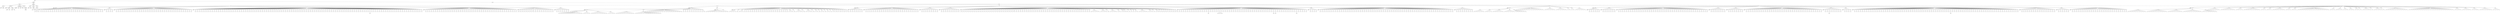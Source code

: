 digraph Tree {
	"t0" [label = "TEI"];
	"t1" [label = "teiHeader"];
	"t2" [label = "fileDesc"];
	"t3" [label = "titleStmt"];
	"t4" [label = "title"];
	"t5" [label = "author"];
	"t6" [label = "editionStmt"];
	"t7" [label = "edition"];
	"t8" [label = "respStmt"];
	"t9" [label = "name"];
	"t10" [label = "resp"];
	"t11" [label = "respStmt"];
	"t12" [label = "name"];
	"t13" [label = "resp"];
	"t14" [label = "publicationStmt"];
	"t15" [label = "publisher"];
	"t16" [label = "idno"];
	"t17" [label = "idno"];
	"t18" [label = "date"];
	"t19" [label = "availability"];
	"t20" [label = "licence"];
	"t21" [label = "sourceDesc"];
	"t22" [label = "profileDesc"];
	"t23" [label = "creation"];
	"t24" [label = "date"];
	"t25" [label = "date"];
	"t26" [label = "langUsage"];
	"t27" [label = "language"];
	"t28" [label = "textClass"];
	"t29" [label = "keywords"];
	"t30" [label = "term"];
	"t31" [label = "text"];
	"t32" [label = "body"];
	"t33" [label = "div1"];
	"t34" [label = "head"];
	"t35" [label = "div2"];
	"t36" [label = "head"];
	"t37" [label = "sp"];
	"t38" [label = "p"];
	"t39" [label = "p"];
	"t40" [label = "p"];
	"t41" [label = "div2"];
	"t42" [label = "head"];
	"t43" [label = "sp"];
	"t44" [label = "p"];
	"t45" [label = "sp"];
	"t46" [label = "p"];
	"t47" [label = "sp"];
	"t48" [label = "p"];
	"t49" [label = "sp"];
	"t50" [label = "p"];
	"t51" [label = "sp"];
	"t52" [label = "p"];
	"t53" [label = "sp"];
	"t54" [label = "p"];
	"t55" [label = "sp"];
	"t56" [label = "p"];
	"t57" [label = "sp"];
	"t58" [label = "p"];
	"t59" [label = "sp"];
	"t60" [label = "p"];
	"t61" [label = "sp"];
	"t62" [label = "p"];
	"t63" [label = "sp"];
	"t64" [label = "p"];
	"t65" [label = "sp"];
	"t66" [label = "p"];
	"t67" [label = "sp"];
	"t68" [label = "p"];
	"t69" [label = "sp"];
	"t70" [label = "p"];
	"t71" [label = "sp"];
	"t72" [label = "p"];
	"t73" [label = "sp"];
	"t74" [label = "p"];
	"t75" [label = "sp"];
	"t76" [label = "p"];
	"t77" [label = "sp"];
	"t78" [label = "p"];
	"t79" [label = "sp"];
	"t80" [label = "p"];
	"t81" [label = "sp"];
	"t82" [label = "p"];
	"t83" [label = "sp"];
	"t84" [label = "p"];
	"t85" [label = "sp"];
	"t86" [label = "p"];
	"t87" [label = "sp"];
	"t88" [label = "p"];
	"t89" [label = "sp"];
	"t90" [label = "p"];
	"t91" [label = "sp"];
	"t92" [label = "p"];
	"t93" [label = "sp"];
	"t94" [label = "p"];
	"t95" [label = "sp"];
	"t96" [label = "p"];
	"t97" [label = "sp"];
	"t98" [label = "p"];
	"t99" [label = "sp"];
	"t100" [label = "p"];
	"t101" [label = "sp"];
	"t102" [label = "p"];
	"t103" [label = "sp"];
	"t104" [label = "p"];
	"t105" [label = "sp"];
	"t106" [label = "p"];
	"t107" [label = "sp"];
	"t108" [label = "p"];
	"t109" [label = "div2"];
	"t110" [label = "head"];
	"t111" [label = "sp"];
	"t112" [label = "p"];
	"t113" [label = "sp"];
	"t114" [label = "p"];
	"t115" [label = "sp"];
	"t116" [label = "p"];
	"t117" [label = "sp"];
	"t118" [label = "p"];
	"t119" [label = "div2"];
	"t120" [label = "head"];
	"t121" [label = "sp"];
	"t122" [label = "p"];
	"t123" [label = "sp"];
	"t124" [label = "p"];
	"t125" [label = "sp"];
	"t126" [label = "p"];
	"t127" [label = "sp"];
	"t128" [label = "p"];
	"t129" [label = "sp"];
	"t130" [label = "p"];
	"t131" [label = "sp"];
	"t132" [label = "p"];
	"t133" [label = "sp"];
	"t134" [label = "p"];
	"t135" [label = "sp"];
	"t136" [label = "p"];
	"t137" [label = "sp"];
	"t138" [label = "p"];
	"t139" [label = "sp"];
	"t140" [label = "p"];
	"t141" [label = "sp"];
	"t142" [label = "p"];
	"t143" [label = "sp"];
	"t144" [label = "p"];
	"t145" [label = "sp"];
	"t146" [label = "p"];
	"t147" [label = "sp"];
	"t148" [label = "p"];
	"t149" [label = "sp"];
	"t150" [label = "p"];
	"t151" [label = "sp"];
	"t152" [label = "p"];
	"t153" [label = "sp"];
	"t154" [label = "p"];
	"t155" [label = "sp"];
	"t156" [label = "p"];
	"t157" [label = "sp"];
	"t158" [label = "p"];
	"t159" [label = "sp"];
	"t160" [label = "p"];
	"t161" [label = "sp"];
	"t162" [label = "p"];
	"t163" [label = "sp"];
	"t164" [label = "p"];
	"t165" [label = "sp"];
	"t166" [label = "p"];
	"t167" [label = "sp"];
	"t168" [label = "p"];
	"t169" [label = "sp"];
	"t170" [label = "p"];
	"t171" [label = "sp"];
	"t172" [label = "p"];
	"t173" [label = "sp"];
	"t174" [label = "p"];
	"t175" [label = "sp"];
	"t176" [label = "p"];
	"t177" [label = "sp"];
	"t178" [label = "p"];
	"t179" [label = "sp"];
	"t180" [label = "p"];
	"t181" [label = "sp"];
	"t182" [label = "p"];
	"t183" [label = "sp"];
	"t184" [label = "p"];
	"t185" [label = "sp"];
	"t186" [label = "p"];
	"t187" [label = "sp"];
	"t188" [label = "p"];
	"t189" [label = "sp"];
	"t190" [label = "p"];
	"t191" [label = "sp"];
	"t192" [label = "p"];
	"t193" [label = "sp"];
	"t194" [label = "p"];
	"t195" [label = "sp"];
	"t196" [label = "p"];
	"t197" [label = "sp"];
	"t198" [label = "p"];
	"t199" [label = "sp"];
	"t200" [label = "p"];
	"t201" [label = "div2"];
	"t202" [label = "head"];
	"t203" [label = "sp"];
	"t204" [label = "p"];
	"t205" [label = "sp"];
	"t206" [label = "p"];
	"t207" [label = "sp"];
	"t208" [label = "p"];
	"t209" [label = "sp"];
	"t210" [label = "p"];
	"t211" [label = "sp"];
	"t212" [label = "p"];
	"t213" [label = "sp"];
	"t214" [label = "p"];
	"t215" [label = "sp"];
	"t216" [label = "p"];
	"t217" [label = "sp"];
	"t218" [label = "p"];
	"t219" [label = "sp"];
	"t220" [label = "p"];
	"t221" [label = "sp"];
	"t222" [label = "p"];
	"t223" [label = "sp"];
	"t224" [label = "p"];
	"t225" [label = "sp"];
	"t226" [label = "p"];
	"t227" [label = "sp"];
	"t228" [label = "p"];
	"t229" [label = "sp"];
	"t230" [label = "p"];
	"t231" [label = "sp"];
	"t232" [label = "p"];
	"t233" [label = "sp"];
	"t234" [label = "p"];
	"t235" [label = "sp"];
	"t236" [label = "p"];
	"t237" [label = "sp"];
	"t238" [label = "p"];
	"t239" [label = "sp"];
	"t240" [label = "p"];
	"t241" [label = "sp"];
	"t242" [label = "p"];
	"t243" [label = "sp"];
	"t244" [label = "p"];
	"t245" [label = "sp"];
	"t246" [label = "p"];
	"t247" [label = "sp"];
	"t248" [label = "p"];
	"t249" [label = "sp"];
	"t250" [label = "p"];
	"t251" [label = "sp"];
	"t252" [label = "p"];
	"t253" [label = "sp"];
	"t254" [label = "p"];
	"t255" [label = "sp"];
	"t256" [label = "p"];
	"t257" [label = "sp"];
	"t258" [label = "p"];
	"t259" [label = "sp"];
	"t260" [label = "p"];
	"t261" [label = "sp"];
	"t262" [label = "p"];
	"t263" [label = "sp"];
	"t264" [label = "p"];
	"t265" [label = "sp"];
	"t266" [label = "p"];
	"t267" [label = "sp"];
	"t268" [label = "p"];
	"t269" [label = "sp"];
	"t270" [label = "p"];
	"t271" [label = "sp"];
	"t272" [label = "p"];
	"t273" [label = "sp"];
	"t274" [label = "p"];
	"t275" [label = "sp"];
	"t276" [label = "p"];
	"t277" [label = "sp"];
	"t278" [label = "p"];
	"t279" [label = "sp"];
	"t280" [label = "p"];
	"t281" [label = "sp"];
	"t282" [label = "p"];
	"t283" [label = "sp"];
	"t284" [label = "p"];
	"t285" [label = "sp"];
	"t286" [label = "p"];
	"t287" [label = "sp"];
	"t288" [label = "p"];
	"t289" [label = "sp"];
	"t290" [label = "p"];
	"t291" [label = "sp"];
	"t292" [label = "p"];
	"t293" [label = "sp"];
	"t294" [label = "p"];
	"t295" [label = "sp"];
	"t296" [label = "p"];
	"t297" [label = "sp"];
	"t298" [label = "p"];
	"t299" [label = "sp"];
	"t300" [label = "p"];
	"t301" [label = "sp"];
	"t302" [label = "p"];
	"t303" [label = "sp"];
	"t304" [label = "p"];
	"t305" [label = "sp"];
	"t306" [label = "p"];
	"t307" [label = "sp"];
	"t308" [label = "p"];
	"t309" [label = "sp"];
	"t310" [label = "p"];
	"t311" [label = "sp"];
	"t312" [label = "p"];
	"t313" [label = "sp"];
	"t314" [label = "p"];
	"t315" [label = "sp"];
	"t316" [label = "p"];
	"t317" [label = "sp"];
	"t318" [label = "p"];
	"t319" [label = "sp"];
	"t320" [label = "p"];
	"t321" [label = "sp"];
	"t322" [label = "p"];
	"t323" [label = "sp"];
	"t324" [label = "p"];
	"t325" [label = "sp"];
	"t326" [label = "p"];
	"t327" [label = "sp"];
	"t328" [label = "p"];
	"t329" [label = "sp"];
	"t330" [label = "p"];
	"t331" [label = "sp"];
	"t332" [label = "p"];
	"t333" [label = "sp"];
	"t334" [label = "p"];
	"t335" [label = "sp"];
	"t336" [label = "p"];
	"t337" [label = "sp"];
	"t338" [label = "p"];
	"t339" [label = "sp"];
	"t340" [label = "p"];
	"t341" [label = "sp"];
	"t342" [label = "p"];
	"t343" [label = "sp"];
	"t344" [label = "p"];
	"t345" [label = "sp"];
	"t346" [label = "p"];
	"t347" [label = "sp"];
	"t348" [label = "p"];
	"t349" [label = "sp"];
	"t350" [label = "p"];
	"t351" [label = "sp"];
	"t352" [label = "p"];
	"t353" [label = "sp"];
	"t354" [label = "p"];
	"t355" [label = "sp"];
	"t356" [label = "p"];
	"t357" [label = "sp"];
	"t358" [label = "p"];
	"t359" [label = "sp"];
	"t360" [label = "p"];
	"t361" [label = "sp"];
	"t362" [label = "p"];
	"t363" [label = "sp"];
	"t364" [label = "p"];
	"t365" [label = "sp"];
	"t366" [label = "p"];
	"t367" [label = "sp"];
	"t368" [label = "p"];
	"t369" [label = "sp"];
	"t370" [label = "p"];
	"t371" [label = "sp"];
	"t372" [label = "p"];
	"t373" [label = "sp"];
	"t374" [label = "p"];
	"t375" [label = "sp"];
	"t376" [label = "p"];
	"t377" [label = "sp"];
	"t378" [label = "p"];
	"t379" [label = "sp"];
	"t380" [label = "p"];
	"t381" [label = "sp"];
	"t382" [label = "p"];
	"t383" [label = "sp"];
	"t384" [label = "p"];
	"t385" [label = "sp"];
	"t386" [label = "p"];
	"t387" [label = "hi"];
	"t388" [label = "sp"];
	"t389" [label = "p"];
	"t390" [label = "sp"];
	"t391" [label = "p"];
	"t392" [label = "sp"];
	"t393" [label = "p"];
	"t394" [label = "sp"];
	"t395" [label = "p"];
	"t396" [label = "sp"];
	"t397" [label = "p"];
	"t398" [label = "sp"];
	"t399" [label = "p"];
	"t400" [label = "sp"];
	"t401" [label = "p"];
	"t402" [label = "sp"];
	"t403" [label = "p"];
	"t404" [label = "sp"];
	"t405" [label = "p"];
	"t406" [label = "sp"];
	"t407" [label = "p"];
	"t408" [label = "sp"];
	"t409" [label = "p"];
	"t410" [label = "sp"];
	"t411" [label = "p"];
	"t412" [label = "sp"];
	"t413" [label = "p"];
	"t414" [label = "sp"];
	"t415" [label = "p"];
	"t416" [label = "sp"];
	"t417" [label = "p"];
	"t418" [label = "sp"];
	"t419" [label = "p"];
	"t420" [label = "sp"];
	"t421" [label = "p"];
	"t422" [label = "sp"];
	"t423" [label = "p"];
	"t424" [label = "sp"];
	"t425" [label = "p"];
	"t426" [label = "sp"];
	"t427" [label = "p"];
	"t428" [label = "sp"];
	"t429" [label = "p"];
	"t430" [label = "sp"];
	"t431" [label = "p"];
	"t432" [label = "sp"];
	"t433" [label = "p"];
	"t434" [label = "sp"];
	"t435" [label = "p"];
	"t436" [label = "sp"];
	"t437" [label = "p"];
	"t438" [label = "sp"];
	"t439" [label = "p"];
	"t440" [label = "sp"];
	"t441" [label = "p"];
	"t442" [label = "div2"];
	"t443" [label = "head"];
	"t444" [label = "sp"];
	"t445" [label = "p"];
	"t446" [label = "sp"];
	"t447" [label = "p"];
	"t448" [label = "sp"];
	"t449" [label = "p"];
	"t450" [label = "sp"];
	"t451" [label = "p"];
	"t452" [label = "sp"];
	"t453" [label = "p"];
	"t454" [label = "sp"];
	"t455" [label = "p"];
	"t456" [label = "sp"];
	"t457" [label = "p"];
	"t458" [label = "sp"];
	"t459" [label = "p"];
	"t460" [label = "sp"];
	"t461" [label = "p"];
	"t462" [label = "sp"];
	"t463" [label = "p"];
	"t464" [label = "sp"];
	"t465" [label = "p"];
	"t466" [label = "sp"];
	"t467" [label = "p"];
	"t468" [label = "sp"];
	"t469" [label = "p"];
	"t470" [label = "sp"];
	"t471" [label = "p"];
	"t472" [label = "sp"];
	"t473" [label = "p"];
	"t474" [label = "sp"];
	"t475" [label = "p"];
	"t476" [label = "sp"];
	"t477" [label = "p"];
	"t478" [label = "sp"];
	"t479" [label = "p"];
	"t480" [label = "sp"];
	"t481" [label = "p"];
	"t482" [label = "sp"];
	"t483" [label = "p"];
	"t484" [label = "sp"];
	"t485" [label = "p"];
	"t486" [label = "sp"];
	"t487" [label = "p"];
	"t488" [label = "sp"];
	"t489" [label = "p"];
	"t490" [label = "sp"];
	"t491" [label = "p"];
	"t492" [label = "sp"];
	"t493" [label = "p"];
	"t494" [label = "sp"];
	"t495" [label = "p"];
	"t496" [label = "sp"];
	"t497" [label = "p"];
	"t498" [label = "sp"];
	"t499" [label = "p"];
	"t500" [label = "sp"];
	"t501" [label = "p"];
	"t502" [label = "sp"];
	"t503" [label = "p"];
	"t504" [label = "sp"];
	"t505" [label = "p"];
	"t506" [label = "sp"];
	"t507" [label = "p"];
	"t508" [label = "sp"];
	"t509" [label = "p"];
	"t510" [label = "sp"];
	"t511" [label = "p"];
	"t512" [label = "sp"];
	"t513" [label = "p"];
	"t514" [label = "sp"];
	"t515" [label = "p"];
	"t516" [label = "sp"];
	"t517" [label = "p"];
	"t518" [label = "sp"];
	"t519" [label = "p"];
	"t520" [label = "sp"];
	"t521" [label = "p"];
	"t522" [label = "sp"];
	"t523" [label = "p"];
	"t524" [label = "sp"];
	"t525" [label = "p"];
	"t526" [label = "sp"];
	"t527" [label = "p"];
	"t528" [label = "sp"];
	"t529" [label = "p"];
	"t530" [label = "sp"];
	"t531" [label = "p"];
	"t532" [label = "sp"];
	"t533" [label = "p"];
	"t534" [label = "sp"];
	"t535" [label = "p"];
	"t536" [label = "sp"];
	"t537" [label = "p"];
	"t538" [label = "sp"];
	"t539" [label = "p"];
	"t540" [label = "div2"];
	"t541" [label = "head"];
	"t542" [label = "sp"];
	"t543" [label = "p"];
	"t544" [label = "sp"];
	"t545" [label = "p"];
	"t546" [label = "sp"];
	"t547" [label = "p"];
	"t548" [label = "sp"];
	"t549" [label = "p"];
	"t550" [label = "sp"];
	"t551" [label = "p"];
	"t552" [label = "sp"];
	"t553" [label = "p"];
	"t554" [label = "sp"];
	"t555" [label = "p"];
	"t556" [label = "sp"];
	"t557" [label = "p"];
	"t558" [label = "p"];
	"t559" [label = "sp"];
	"t560" [label = "p"];
	"t561" [label = "sp"];
	"t562" [label = "p"];
	"t563" [label = "sp"];
	"t564" [label = "p"];
	"t565" [label = "sp"];
	"t566" [label = "p"];
	"t567" [label = "sp"];
	"t568" [label = "p"];
	"t569" [label = "sp"];
	"t570" [label = "p"];
	"t571" [label = "sp"];
	"t572" [label = "p"];
	"t573" [label = "sp"];
	"t574" [label = "p"];
	"t575" [label = "sp"];
	"t576" [label = "p"];
	"t577" [label = "sp"];
	"t578" [label = "p"];
	"t579" [label = "div2"];
	"t580" [label = "head"];
	"t581" [label = "sp"];
	"t582" [label = "p"];
	"t583" [label = "sp"];
	"t584" [label = "p"];
	"t585" [label = "sp"];
	"t586" [label = "p"];
	"t587" [label = "sp"];
	"t588" [label = "p"];
	"t589" [label = "sp"];
	"t590" [label = "p"];
	"t591" [label = "sp"];
	"t592" [label = "p"];
	"t593" [label = "sp"];
	"t594" [label = "p"];
	"t595" [label = "div1"];
	"t596" [label = "head"];
	"t597" [label = "div2"];
	"t598" [label = "head"];
	"t599" [label = "sp"];
	"t600" [label = "p"];
	"t601" [label = "p"];
	"t602" [label = "lg"];
	"t603" [label = "l"];
	"t604" [label = "l"];
	"t605" [label = "l"];
	"t606" [label = "l"];
	"t607" [label = "lg"];
	"t608" [label = "l"];
	"t609" [label = "l"];
	"t610" [label = "l"];
	"t611" [label = "l"];
	"t612" [label = "l"];
	"t613" [label = "l"];
	"t614" [label = "l"];
	"t615" [label = "l"];
	"t616" [label = "l"];
	"t617" [label = "lg"];
	"t618" [label = "l"];
	"t619" [label = "l"];
	"t620" [label = "l"];
	"t621" [label = "l"];
	"t622" [label = "lg"];
	"t623" [label = "l"];
	"t624" [label = "l"];
	"t625" [label = "l"];
	"t626" [label = "l"];
	"t627" [label = "l"];
	"t628" [label = "l"];
	"t629" [label = "l"];
	"t630" [label = "l"];
	"t631" [label = "l"];
	"t632" [label = "lg"];
	"t633" [label = "l"];
	"t634" [label = "l"];
	"t635" [label = "l"];
	"t636" [label = "l"];
	"t637" [label = "sp"];
	"t638" [label = "lg"];
	"t639" [label = "l"];
	"t640" [label = "l"];
	"t641" [label = "l"];
	"t642" [label = "l"];
	"t643" [label = "l"];
	"t644" [label = "l"];
	"t645" [label = "l"];
	"t646" [label = "l"];
	"t647" [label = "l"];
	"t648" [label = "l"];
	"t649" [label = "lg"];
	"t650" [label = "l"];
	"t651" [label = "l"];
	"t652" [label = "l"];
	"t653" [label = "l"];
	"t654" [label = "l"];
	"t655" [label = "l"];
	"t656" [label = "l"];
	"t657" [label = "l"];
	"t658" [label = "l"];
	"t659" [label = "l"];
	"t660" [label = "l"];
	"t661" [label = "l"];
	"t662" [label = "l"];
	"t663" [label = "l"];
	"t664" [label = "sp"];
	"t665" [label = "p"];
	"t666" [label = "p"];
	"t667" [label = "p"];
	"t668" [label = "p"];
	"t669" [label = "p"];
	"t670" [label = "p"];
	"t671" [label = "p"];
	"t672" [label = "p"];
	"t673" [label = "p"];
	"t674" [label = "p"];
	"t675" [label = "p"];
	"t676" [label = "p"];
	"t677" [label = "p"];
	"t678" [label = "p"];
	"t679" [label = "p"];
	"t680" [label = "p"];
	"t681" [label = "p"];
	"t682" [label = "p"];
	"t683" [label = "p"];
	"t684" [label = "p"];
	"t685" [label = "sp"];
	"t686" [label = "p"];
	"t687" [label = "sp"];
	"t688" [label = "p"];
	"t689" [label = "sp"];
	"t690" [label = "p"];
	"t691" [label = "sp"];
	"t692" [label = "p"];
	"t693" [label = "sp"];
	"t694" [label = "p"];
	"t695" [label = "sp"];
	"t696" [label = "p"];
	"t697" [label = "sp"];
	"t698" [label = "p"];
	"t699" [label = "sp"];
	"t700" [label = "p"];
	"t701" [label = "sp"];
	"t702" [label = "p"];
	"t703" [label = "sp"];
	"t704" [label = "p"];
	"t705" [label = "sp"];
	"t706" [label = "p"];
	"t707" [label = "p"];
	"t708" [label = "div2"];
	"t709" [label = "head"];
	"t710" [label = "sp"];
	"t711" [label = "p"];
	"t712" [label = "p"];
	"t713" [label = "p"];
	"t714" [label = "p"];
	"t715" [label = "p"];
	"t716" [label = "p"];
	"t717" [label = "p"];
	"t718" [label = "p"];
	"t719" [label = "p"];
	"t720" [label = "p"];
	"t721" [label = "p"];
	"t722" [label = "sp"];
	"t723" [label = "p"];
	"t724" [label = "div2"];
	"t725" [label = "head"];
	"t726" [label = "sp"];
	"t727" [label = "l"];
	"t728" [label = "l"];
	"t729" [label = "l"];
	"t730" [label = "l"];
	"t731" [label = "sp"];
	"t732" [label = "p"];
	"t733" [label = "sp"];
	"t734" [label = "l"];
	"t735" [label = "l"];
	"t736" [label = "l"];
	"t737" [label = "sp"];
	"t738" [label = "p"];
	"t739" [label = "sp"];
	"t740" [label = "p"];
	"t741" [label = "sp"];
	"t742" [label = "p"];
	"t743" [label = "sp"];
	"t744" [label = "p"];
	"t745" [label = "sp"];
	"t746" [label = "p"];
	"t747" [label = "sp"];
	"t748" [label = "p"];
	"t749" [label = "sp"];
	"t750" [label = "p"];
	"t751" [label = "sp"];
	"t752" [label = "p"];
	"t753" [label = "sp"];
	"t754" [label = "p"];
	"t755" [label = "sp"];
	"t756" [label = "p"];
	"t757" [label = "sp"];
	"t758" [label = "p"];
	"t759" [label = "sp"];
	"t760" [label = "p"];
	"t761" [label = "sp"];
	"t762" [label = "p"];
	"t763" [label = "sp"];
	"t764" [label = "p"];
	"t765" [label = "sp"];
	"t766" [label = "p"];
	"t767" [label = "sp"];
	"t768" [label = "p"];
	"t769" [label = "sp"];
	"t770" [label = "p"];
	"t771" [label = "sp"];
	"t772" [label = "p"];
	"t773" [label = "sp"];
	"t774" [label = "p"];
	"t775" [label = "sp"];
	"t776" [label = "p"];
	"t777" [label = "sp"];
	"t778" [label = "p"];
	"t779" [label = "sp"];
	"t780" [label = "p"];
	"t781" [label = "sp"];
	"t782" [label = "p"];
	"t783" [label = "sp"];
	"t784" [label = "l"];
	"t785" [label = "l"];
	"t786" [label = "l"];
	"t787" [label = "sp"];
	"t788" [label = "p"];
	"t789" [label = "sp"];
	"t790" [label = "l"];
	"t791" [label = "l"];
	"t792" [label = "l"];
	"t793" [label = "l"];
	"t794" [label = "sp"];
	"t795" [label = "p"];
	"t796" [label = "sp"];
	"t797" [label = "l"];
	"t798" [label = "l"];
	"t799" [label = "l"];
	"t800" [label = "l"];
	"t801" [label = "sp"];
	"t802" [label = "p"];
	"t803" [label = "sp"];
	"t804" [label = "l"];
	"t805" [label = "l"];
	"t806" [label = "sp"];
	"t807" [label = "p"];
	"t808" [label = "sp"];
	"t809" [label = "l"];
	"t810" [label = "l"];
	"t811" [label = "sp"];
	"t812" [label = "p"];
	"t813" [label = "sp"];
	"t814" [label = "l"];
	"t815" [label = "l"];
	"t816" [label = "sp"];
	"t817" [label = "p"];
	"t818" [label = "sp"];
	"t819" [label = "l"];
	"t820" [label = "l"];
	"t821" [label = "sp"];
	"t822" [label = "p"];
	"t823" [label = "sp"];
	"t824" [label = "l"];
	"t825" [label = "sp"];
	"t826" [label = "p"];
	"t827" [label = "sp"];
	"t828" [label = "l"];
	"t829" [label = "sp"];
	"t830" [label = "p"];
	"t831" [label = "sp"];
	"t832" [label = "l"];
	"t833" [label = "sp"];
	"t834" [label = "p"];
	"t835" [label = "div1"];
	"t836" [label = "head"];
	"t837" [label = "div2"];
	"t838" [label = "head"];
	"t839" [label = "sp"];
	"t840" [label = "p"];
	"t841" [label = "sp"];
	"t842" [label = "p"];
	"t843" [label = "sp"];
	"t844" [label = "p"];
	"t845" [label = "sp"];
	"t846" [label = "p"];
	"t847" [label = "sp"];
	"t848" [label = "p"];
	"t849" [label = "sp"];
	"t850" [label = "p"];
	"t851" [label = "sp"];
	"t852" [label = "p"];
	"t853" [label = "div2"];
	"t854" [label = "head"];
	"t855" [label = "sp"];
	"t856" [label = "p"];
	"t857" [label = "sp"];
	"t858" [label = "p"];
	"t859" [label = "sp"];
	"t860" [label = "p"];
	"t861" [label = "sp"];
	"t862" [label = "p"];
	"t863" [label = "sp"];
	"t864" [label = "p"];
	"t865" [label = "sp"];
	"t866" [label = "p"];
	"t867" [label = "sp"];
	"t868" [label = "p"];
	"t869" [label = "sp"];
	"t870" [label = "p"];
	"t871" [label = "sp"];
	"t872" [label = "p"];
	"t873" [label = "sp"];
	"t874" [label = "p"];
	"t875" [label = "sp"];
	"t876" [label = "p"];
	"t877" [label = "sp"];
	"t878" [label = "p"];
	"t879" [label = "sp"];
	"t880" [label = "p"];
	"t881" [label = "sp"];
	"t882" [label = "p"];
	"t883" [label = "sp"];
	"t884" [label = "p"];
	"t885" [label = "sp"];
	"t886" [label = "p"];
	"t887" [label = "sp"];
	"t888" [label = "p"];
	"t889" [label = "sp"];
	"t890" [label = "p"];
	"t891" [label = "sp"];
	"t892" [label = "p"];
	"t893" [label = "sp"];
	"t894" [label = "p"];
	"t895" [label = "sp"];
	"t896" [label = "p"];
	"t897" [label = "sp"];
	"t898" [label = "p"];
	"t899" [label = "sp"];
	"t900" [label = "p"];
	"t901" [label = "sp"];
	"t902" [label = "p"];
	"t903" [label = "sp"];
	"t904" [label = "p"];
	"t905" [label = "sp"];
	"t906" [label = "p"];
	"t907" [label = "sp"];
	"t908" [label = "p"];
	"t909" [label = "sp"];
	"t910" [label = "p"];
	"t911" [label = "div2"];
	"t912" [label = "head"];
	"t913" [label = "sp"];
	"t914" [label = "p"];
	"t915" [label = "sp"];
	"t916" [label = "p"];
	"t917" [label = "sp"];
	"t918" [label = "p"];
	"t919" [label = "sp"];
	"t920" [label = "p"];
	"t921" [label = "sp"];
	"t922" [label = "p"];
	"t923" [label = "sp"];
	"t924" [label = "p"];
	"t925" [label = "sp"];
	"t926" [label = "p"];
	"t927" [label = "sp"];
	"t928" [label = "p"];
	"t929" [label = "sp"];
	"t930" [label = "p"];
	"t931" [label = "div2"];
	"t932" [label = "head"];
	"t933" [label = "sp"];
	"t934" [label = "p"];
	"t935" [label = "sp"];
	"t936" [label = "p"];
	"t937" [label = "sp"];
	"t938" [label = "p"];
	"t939" [label = "sp"];
	"t940" [label = "p"];
	"t941" [label = "sp"];
	"t942" [label = "p"];
	"t943" [label = "sp"];
	"t944" [label = "p"];
	"t945" [label = "sp"];
	"t946" [label = "p"];
	"t947" [label = "sp"];
	"t948" [label = "p"];
	"t949" [label = "sp"];
	"t950" [label = "p"];
	"t951" [label = "sp"];
	"t952" [label = "p"];
	"t953" [label = "div2"];
	"t954" [label = "head"];
	"t955" [label = "sp"];
	"t956" [label = "p"];
	"t957" [label = "sp"];
	"t958" [label = "p"];
	"t959" [label = "sp"];
	"t960" [label = "p"];
	"t961" [label = "sp"];
	"t962" [label = "p"];
	"t963" [label = "sp"];
	"t964" [label = "p"];
	"t965" [label = "sp"];
	"t966" [label = "p"];
	"t967" [label = "sp"];
	"t968" [label = "p"];
	"t969" [label = "sp"];
	"t970" [label = "p"];
	"t971" [label = "sp"];
	"t972" [label = "p"];
	"t973" [label = "sp"];
	"t974" [label = "p"];
	"t975" [label = "sp"];
	"t976" [label = "p"];
	"t977" [label = "sp"];
	"t978" [label = "p"];
	"t979" [label = "sp"];
	"t980" [label = "p"];
	"t981" [label = "sp"];
	"t982" [label = "p"];
	"t983" [label = "sp"];
	"t984" [label = "p"];
	"t985" [label = "sp"];
	"t986" [label = "p"];
	"t987" [label = "sp"];
	"t988" [label = "p"];
	"t989" [label = "sp"];
	"t990" [label = "p"];
	"t991" [label = "sp"];
	"t992" [label = "p"];
	"t993" [label = "sp"];
	"t994" [label = "p"];
	"t995" [label = "sp"];
	"t996" [label = "p"];
	"t997" [label = "sp"];
	"t998" [label = "p"];
	"t999" [label = "sp"];
	"t1000" [label = "p"];
	"t1001" [label = "sp"];
	"t1002" [label = "p"];
	"t1003" [label = "sp"];
	"t1004" [label = "p"];
	"t1005" [label = "sp"];
	"t1006" [label = "p"];
	"t1007" [label = "sp"];
	"t1008" [label = "p"];
	"t1009" [label = "sp"];
	"t1010" [label = "p"];
	"t1011" [label = "p"];
	"t1012" [label = "sp"];
	"t1013" [label = "p"];
	"t1014" [label = "sp"];
	"t1015" [label = "p"];
	"t1016" [label = "sp"];
	"t1017" [label = "p"];
	"t1018" [label = "sp"];
	"t1019" [label = "p"];
	"t1020" [label = "sp"];
	"t1021" [label = "p"];
	"t1022" [label = "sp"];
	"t1023" [label = "p"];
	"t1024" [label = "sp"];
	"t1025" [label = "p"];
	"t1026" [label = "sp"];
	"t1027" [label = "p"];
	"t1028" [label = "sp"];
	"t1029" [label = "p"];
	"t1030" [label = "sp"];
	"t1031" [label = "p"];
	"t1032" [label = "sp"];
	"t1033" [label = "p"];
	"t1034" [label = "sp"];
	"t1035" [label = "p"];
	"t1036" [label = "sp"];
	"t1037" [label = "p"];
	"t1038" [label = "sp"];
	"t1039" [label = "p"];
	"t1040" [label = "sp"];
	"t1041" [label = "p"];
	"t1042" [label = "sp"];
	"t1043" [label = "p"];
	"t1044" [label = "sp"];
	"t1045" [label = "p"];
	"t1046" [label = "sp"];
	"t1047" [label = "p"];
	"t1048" [label = "sp"];
	"t1049" [label = "p"];
	"t1050" [label = "sp"];
	"t1051" [label = "p"];
	"t1052" [label = "sp"];
	"t1053" [label = "p"];
	"t1054" [label = "sp"];
	"t1055" [label = "p"];
	"t1056" [label = "sp"];
	"t1057" [label = "p"];
	"t1058" [label = "sp"];
	"t1059" [label = "p"];
	"t1060" [label = "sp"];
	"t1061" [label = "p"];
	"t1062" [label = "sp"];
	"t1063" [label = "p"];
	"t1064" [label = "sp"];
	"t1065" [label = "p"];
	"t1066" [label = "sp"];
	"t1067" [label = "p"];
	"t1068" [label = "sp"];
	"t1069" [label = "p"];
	"t1070" [label = "sp"];
	"t1071" [label = "p"];
	"t1072" [label = "sp"];
	"t1073" [label = "p"];
	"t1074" [label = "sp"];
	"t1075" [label = "p"];
	"t1076" [label = "sp"];
	"t1077" [label = "p"];
	"t1078" [label = "sp"];
	"t1079" [label = "p"];
	"t1080" [label = "sp"];
	"t1081" [label = "p"];
	"t1082" [label = "sp"];
	"t1083" [label = "p"];
	"t1084" [label = "sp"];
	"t1085" [label = "p"];
	"t1086" [label = "sp"];
	"t1087" [label = "p"];
	"t1088" [label = "sp"];
	"t1089" [label = "p"];
	"t1090" [label = "sp"];
	"t1091" [label = "p"];
	"t1092" [label = "l"];
	"t1093" [label = "l"];
	"t1094" [label = "l"];
	"t1095" [label = "l"];
	"t1096" [label = "sp"];
	"t1097" [label = "l"];
	"t1098" [label = "l"];
	"t1099" [label = "l"];
	"t1100" [label = "l"];
	"t1101" [label = "sp"];
	"t1102" [label = "p"];
	"t1103" [label = "sp"];
	"t1104" [label = "l"];
	"t1105" [label = "l"];
	"t1106" [label = "l"];
	"t1107" [label = "l"];
	"t1108" [label = "sp"];
	"t1109" [label = "l"];
	"t1110" [label = "l"];
	"t1111" [label = "sp"];
	"t1112" [label = "l"];
	"t1113" [label = "l"];
	"t1114" [label = "l"];
	"t1115" [label = "sp"];
	"t1116" [label = "l"];
	"t1117" [label = "sp"];
	"t1118" [label = "l"];
	"t1119" [label = "sp"];
	"t1120" [label = "l"];
	"t1121" [label = "sp"];
	"t1122" [label = "l"];
	"t1123" [label = "sp"];
	"t1124" [label = "l"];
	"t1125" [label = "l"];
	"t1126" [label = "sp"];
	"t1127" [label = "l"];
	"t1128" [label = "l"];
	"t1129" [label = "l"];
	"t1130" [label = "l"];
	"t1131" [label = "l"];
	"t1132" [label = "sp"];
	"t1133" [label = "l"];
	"t1134" [label = "l"];
	"t1135" [label = "l"];
	"t1136" [label = "sp"];
	"t1137" [label = "l"];
	"t1138" [label = "sp"];
	"t1139" [label = "l"];
	"t1140" [label = "l"];
	"t1141" [label = "l"];
	"t1142" [label = "sp"];
	"t1143" [label = "p"];
	"t1144" [label = "sp"];
	"t1145" [label = "p"];
	"t1146" [label = "sp"];
	"t1147" [label = "p"];
	"t1148" [label = "sp"];
	"t1149" [label = "l"];
	"t1150" [label = "sp"];
	"t1151" [label = "p"];
	"t1152" [label = "sp"];
	"t1153" [label = "p"];
	"t1154" [label = "sp"];
	"t1155" [label = "p"];
	"t1156" [label = "sp"];
	"t1157" [label = "p"];
	"t1158" [label = "sp"];
	"t1159" [label = "p"];
	"t1160" [label = "div2"];
	"t1161" [label = "head"];
	"t1162" [label = "sp"];
	"t1163" [label = "p"];
	"t1164" [label = "sp"];
	"t1165" [label = "p"];
	"t1166" [label = "sp"];
	"t1167" [label = "p"];
	"t1168" [label = "sp"];
	"t1169" [label = "p"];
	"t1170" [label = "sp"];
	"t1171" [label = "p"];
	"t1172" [label = "sp"];
	"t1173" [label = "p"];
	"t1174" [label = "sp"];
	"t1175" [label = "p"];
	"t1176" [label = "sp"];
	"t1177" [label = "p"];
	"t1178" [label = "sp"];
	"t1179" [label = "p"];
	"t1180" [label = "sp"];
	"t1181" [label = "p"];
	"t1182" [label = "sp"];
	"t1183" [label = "p"];
	"t1184" [label = "sp"];
	"t1185" [label = "p"];
	"t1186" [label = "sp"];
	"t1187" [label = "p"];
	"t1188" [label = "sp"];
	"t1189" [label = "p"];
	"t1190" [label = "sp"];
	"t1191" [label = "p"];
	"t1192" [label = "sp"];
	"t1193" [label = "p"];
	"t1194" [label = "hi"];
	"t1195" [label = "sp"];
	"t1196" [label = "p"];
	"t1197" [label = "sp"];
	"t1198" [label = "p"];
	"t1199" [label = "sp"];
	"t1200" [label = "p"];
	"t1201" [label = "sp"];
	"t1202" [label = "p"];
	"t1203" [label = "sp"];
	"t1204" [label = "p"];
	"t1205" [label = "sp"];
	"t1206" [label = "p"];
	"t1207" [label = "hi"];
	"t1208" [label = "hi"];
	"t1209" [label = "hi"];
	"t1210" [label = "sp"];
	"t1211" [label = "p"];
	"t1212" [label = "sp"];
	"t1213" [label = "p"];
	"t1214" [label = "sp"];
	"t1215" [label = "p"];
	"t1216" [label = "sp"];
	"t1217" [label = "p"];
	"t1218" [label = "sp"];
	"t1219" [label = "p"];
	"t1220" [label = "sp"];
	"t1221" [label = "p"];
	"t1222" [label = "sp"];
	"t1223" [label = "p"];
	"t1224" [label = "sp"];
	"t1225" [label = "p"];
	"t1226" [label = "sp"];
	"t1227" [label = "p"];
	"t1228" [label = "sp"];
	"t1229" [label = "p"];
	"t1230" [label = "sp"];
	"t1231" [label = "p"];
	"t1232" [label = "sp"];
	"t1233" [label = "p"];
	"t1234" [label = "sp"];
	"t1235" [label = "p"];
	"t1236" [label = "sp"];
	"t1237" [label = "p"];
	"t1238" [label = "sp"];
	"t1239" [label = "p"];
	"t1240" [label = "sp"];
	"t1241" [label = "p"];
	"t1242" [label = "sp"];
	"t1243" [label = "p"];
	"t1244" [label = "sp"];
	"t1245" [label = "p"];
	"t1246" [label = "sp"];
	"t1247" [label = "p"];
	"t1248" [label = "sp"];
	"t1249" [label = "p"];
	"t1250" [label = "sp"];
	"t1251" [label = "p"];
	"t1252" [label = "sp"];
	"t1253" [label = "p"];
	"t1254" [label = "sp"];
	"t1255" [label = "p"];
	"t1256" [label = "sp"];
	"t1257" [label = "p"];
	"t1258" [label = "sp"];
	"t1259" [label = "p"];
	"t1260" [label = "sp"];
	"t1261" [label = "p"];
	"t1262" [label = "sp"];
	"t1263" [label = "p"];
	"t1264" [label = "sp"];
	"t1265" [label = "p"];
	"t1266" [label = "hi"];
	"t1267" [label = "sp"];
	"t1268" [label = "p"];
	"t1269" [label = "hi"];
	"t1270" [label = "sp"];
	"t1271" [label = "p"];
	"t1272" [label = "sp"];
	"t1273" [label = "p"];
	"t1274" [label = "sp"];
	"t1275" [label = "p"];
	"t1276" [label = "sp"];
	"t1277" [label = "p"];
	"t1278" [label = "sp"];
	"t1279" [label = "p"];
	"t1280" [label = "sp"];
	"t1281" [label = "p"];
	"t1282" [label = "sp"];
	"t1283" [label = "p"];
	"t1284" [label = "sp"];
	"t1285" [label = "p"];
	"t1286" [label = "sp"];
	"t1287" [label = "p"];
	"t1288" [label = "sp"];
	"t1289" [label = "p"];
	"t1290" [label = "sp"];
	"t1291" [label = "p"];
	"t1292" [label = "hi"];
	"t1293" [label = "sp"];
	"t1294" [label = "p"];
	"t1295" [label = "sp"];
	"t1296" [label = "p"];
	"t1297" [label = "sp"];
	"t1298" [label = "p"];
	"t1299" [label = "sp"];
	"t1300" [label = "p"];
	"t1301" [label = "sp"];
	"t1302" [label = "p"];
	"t1303" [label = "div2"];
	"t1304" [label = "head"];
	"t1305" [label = "sp"];
	"t1306" [label = "p"];
	"t1307" [label = "sp"];
	"t1308" [label = "p"];
	"t1309" [label = "sp"];
	"t1310" [label = "p"];
	"t1311" [label = "sp"];
	"t1312" [label = "p"];
	"t1313" [label = "div2"];
	"t1314" [label = "head"];
	"t1315" [label = "sp"];
	"t1316" [label = "p"];
	"t1317" [label = "sp"];
	"t1318" [label = "p"];
	"t1319" [label = "sp"];
	"t1320" [label = "p"];
	"t1321" [label = "sp"];
	"t1322" [label = "p"];
	"t1323" [label = "sp"];
	"t1324" [label = "p"];
	"t1325" [label = "sp"];
	"t1326" [label = "p"];
	"t1327" [label = "sp"];
	"t1328" [label = "p"];
	"t1329" [label = "sp"];
	"t1330" [label = "p"];
	"t1331" [label = "sp"];
	"t1332" [label = "p"];
	"t1333" [label = "sp"];
	"t1334" [label = "p"];
	"t1335" [label = "sp"];
	"t1336" [label = "p"];
	"t1337" [label = "sp"];
	"t1338" [label = "p"];
	"t1339" [label = "sp"];
	"t1340" [label = "p"];
	"t1341" [label = "sp"];
	"t1342" [label = "p"];
	"t1343" [label = "sp"];
	"t1344" [label = "p"];
	"t1345" [label = "sp"];
	"t1346" [label = "p"];
	"t1347" [label = "sp"];
	"t1348" [label = "p"];
	"t1349" [label = "sp"];
	"t1350" [label = "p"];
	"t1351" [label = "sp"];
	"t1352" [label = "p"];
	"t1353" [label = "sp"];
	"t1354" [label = "p"];
	"t1355" [label = "sp"];
	"t1356" [label = "p"];
	"t1357" [label = "sp"];
	"t1358" [label = "p"];
	"t1359" [label = "sp"];
	"t1360" [label = "p"];
	"t1361" [label = "sp"];
	"t1362" [label = "p"];
	"t1363" [label = "sp"];
	"t1364" [label = "p"];
	"t1365" [label = "sp"];
	"t1366" [label = "p"];
	"t1367" [label = "sp"];
	"t1368" [label = "p"];
	"t1369" [label = "sp"];
	"t1370" [label = "p"];
	"t1371" [label = "sp"];
	"t1372" [label = "p"];
	"t1373" [label = "sp"];
	"t1374" [label = "p"];
	"t1375" [label = "sp"];
	"t1376" [label = "p"];
	"t1377" [label = "sp"];
	"t1378" [label = "p"];
	"t1379" [label = "sp"];
	"t1380" [label = "p"];
	"t1381" [label = "sp"];
	"t1382" [label = "p"];
	"t1383" [label = "sp"];
	"t1384" [label = "p"];
	"t1385" [label = "sp"];
	"t1386" [label = "p"];
	"t1387" [label = "sp"];
	"t1388" [label = "p"];
	"t1389" [label = "sp"];
	"t1390" [label = "p"];
	"t1391" [label = "sp"];
	"t1392" [label = "p"];
	"t1393" [label = "sp"];
	"t1394" [label = "p"];
	"t1395" [label = "sp"];
	"t1396" [label = "p"];
	"t1397" [label = "sp"];
	"t1398" [label = "p"];
	"t1399" [label = "sp"];
	"t1400" [label = "p"];
	"t1401" [label = "sp"];
	"t1402" [label = "p"];
	"t1403" [label = "sp"];
	"t1404" [label = "p"];
	"t1405" [label = "sp"];
	"t1406" [label = "p"];
	"t1407" [label = "sp"];
	"t1408" [label = "p"];
	"t1409" [label = "sp"];
	"t1410" [label = "p"];
	"t1411" [label = "sp"];
	"t1412" [label = "p"];
	"t1413" [label = "sp"];
	"t1414" [label = "p"];
	"t1415" [label = "sp"];
	"t1416" [label = "p"];
	"t1417" [label = "sp"];
	"t1418" [label = "p"];
	"t1419" [label = "sp"];
	"t1420" [label = "p"];
	"t1421" [label = "sp"];
	"t1422" [label = "p"];
	"t1423" [label = "sp"];
	"t1424" [label = "p"];
	"t1425" [label = "sp"];
	"t1426" [label = "p"];
	"t1427" [label = "sp"];
	"t1428" [label = "p"];
	"t1429" [label = "sp"];
	"t1430" [label = "p"];
	"t1431" [label = "sp"];
	"t1432" [label = "p"];
	"t1433" [label = "sp"];
	"t1434" [label = "p"];
	"t1435" [label = "sp"];
	"t1436" [label = "p"];
	"t1437" [label = "sp"];
	"t1438" [label = "p"];
	"t1439" [label = "sp"];
	"t1440" [label = "p"];
	"t1441" [label = "sp"];
	"t1442" [label = "p"];
	"t1443" [label = "sp"];
	"t1444" [label = "p"];
	"t1445" [label = "sp"];
	"t1446" [label = "p"];
	"t1447" [label = "sp"];
	"t1448" [label = "p"];
	"t1449" [label = "sp"];
	"t1450" [label = "p"];
	"t1451" [label = "sp"];
	"t1452" [label = "p"];
	"t1453" [label = "sp"];
	"t1454" [label = "p"];
	"t1455" [label = "div2"];
	"t1456" [label = "head"];
	"t1457" [label = "sp"];
	"t1458" [label = "p"];
	"t1459" [label = "sp"];
	"t1460" [label = "p"];
	"t1461" [label = "sp"];
	"t1462" [label = "p"];
	"t1463" [label = "sp"];
	"t1464" [label = "p"];
	"t1465" [label = "sp"];
	"t1466" [label = "p"];
	"t1467" [label = "sp"];
	"t1468" [label = "p"];
	"t1469" [label = "sp"];
	"t1470" [label = "p"];
	"t1471" [label = "sp"];
	"t1472" [label = "p"];
	"t1473" [label = "sp"];
	"t1474" [label = "p"];
	"t1475" [label = "div1"];
	"t1476" [label = "head"];
	"t1477" [label = "sp"];
	"t1478" [label = "lg"];
	"t1479" [label = "l"];
	"t1480" [label = "l"];
	"t1481" [label = "l"];
	"t1482" [label = "l"];
	"t1483" [label = "l"];
	"t1484" [label = "l"];
	"t1485" [label = "lg"];
	"t1486" [label = "l"];
	"t1487" [label = "l"];
	"t1488" [label = "l"];
	"t1489" [label = "l"];
	"t1490" [label = "lg"];
	"t1491" [label = "l"];
	"t1492" [label = "l"];
	"t1493" [label = "l"];
	"t1494" [label = "l"];
	"t1495" [label = "l"];
	"t1496" [label = "l"];
	"t1497" [label = "lg"];
	"t1498" [label = "l"];
	"t1499" [label = "l"];
	"t1500" [label = "l"];
	"t1501" [label = "l"];
	"t1502" [label = "l"];
	"t1503" [label = "l"];
	"t1504" [label = "lg"];
	"t1505" [label = "l"];
	"t1506" [label = "l"];
	"t1507" [label = "l"];
	"t1508" [label = "l"];
	"t1509" [label = "l"];
	"t1510" [label = "l"];
	"t1511" [label = "sp"];
	"t1512" [label = "l"];
	"t1513" [label = "l"];
	"t1514" [label = "l"];
	"t1515" [label = "l"];
	"t1516" [label = "l"];
	"t1517" [label = "l"];
	"t1518" [label = "l"];
	"t1519" [label = "l"];
	"t1520" [label = "l"];
	"t1521" [label = "l"];
	"t1522" [label = "l"];
	"t1523" [label = "l"];
	"t1524" [label = "l"];
	"t1525" [label = "l"];
	"t1526" [label = "l"];
	"t1527" [label = "sp"];
	"t1528" [label = "l"];
	"t1529" [label = "l"];
	"t1530" [label = "l"];
	"t1531" [label = "l"];
	"t1532" [label = "l"];
	"t1533" [label = "l"];
	"t1534" [label = "sp"];
	"t1535" [label = "l"];
	"t1536" [label = "l"];
	"t1537" [label = "l"];
	"t1538" [label = "l"];
	"t1539" [label = "l"];
	"t1540" [label = "l"];
	"t1541" [label = "sp"];
	"t1542" [label = "l"];
	"t1543" [label = "l"];
	"t1544" [label = "sp"];
	"t1545" [label = "l"];
	"t1546" [label = "l"];
	"t1547" [label = "sp"];
	"t1548" [label = "l"];
	"t1549" [label = "l"];
	"t1550" [label = "l"];
	"t1551" [label = "l"];
	"t1552" [label = "l"];
	"t1553" [label = "l"];
	"t1554" [label = "div1"];
	"t1555" [label = "head"];
	"t1556" [label = "div2"];
	"t1557" [label = "head"];
	"t1558" [label = "sp"];
	"t1559" [label = "p"];
	"t1560" [label = "sp"];
	"t1561" [label = "p"];
	"t1562" [label = "sp"];
	"t1563" [label = "p"];
	"t1564" [label = "sp"];
	"t1565" [label = "p"];
	"t1566" [label = "sp"];
	"t1567" [label = "p"];
	"t1568" [label = "sp"];
	"t1569" [label = "p"];
	"t1570" [label = "div2"];
	"t1571" [label = "head"];
	"t1572" [label = "sp"];
	"t1573" [label = "p"];
	"t1574" [label = "sp"];
	"t1575" [label = "p"];
	"t1576" [label = "sp"];
	"t1577" [label = "p"];
	"t1578" [label = "sp"];
	"t1579" [label = "p"];
	"t1580" [label = "sp"];
	"t1581" [label = "p"];
	"t1582" [label = "sp"];
	"t1583" [label = "p"];
	"t1584" [label = "sp"];
	"t1585" [label = "p"];
	"t1586" [label = "div2"];
	"t1587" [label = "head"];
	"t1588" [label = "sp"];
	"t1589" [label = "p"];
	"t1590" [label = "sp"];
	"t1591" [label = "p"];
	"t1592" [label = "sp"];
	"t1593" [label = "p"];
	"t1594" [label = "sp"];
	"t1595" [label = "p"];
	"t1596" [label = "sp"];
	"t1597" [label = "p"];
	"t1598" [label = "sp"];
	"t1599" [label = "p"];
	"t1600" [label = "sp"];
	"t1601" [label = "p"];
	"t1602" [label = "sp"];
	"t1603" [label = "p"];
	"t1604" [label = "sp"];
	"t1605" [label = "p"];
	"t1606" [label = "sp"];
	"t1607" [label = "p"];
	"t1608" [label = "sp"];
	"t1609" [label = "p"];
	"t1610" [label = "sp"];
	"t1611" [label = "p"];
	"t1612" [label = "sp"];
	"t1613" [label = "p"];
	"t1614" [label = "sp"];
	"t1615" [label = "p"];
	"t1616" [label = "sp"];
	"t1617" [label = "p"];
	"t1618" [label = "sp"];
	"t1619" [label = "p"];
	"t1620" [label = "sp"];
	"t1621" [label = "p"];
	"t1622" [label = "sp"];
	"t1623" [label = "p"];
	"t1624" [label = "sp"];
	"t1625" [label = "p"];
	"t1626" [label = "sp"];
	"t1627" [label = "p"];
	"t1628" [label = "sp"];
	"t1629" [label = "p"];
	"t1630" [label = "sp"];
	"t1631" [label = "p"];
	"t1632" [label = "sp"];
	"t1633" [label = "p"];
	"t1634" [label = "sp"];
	"t1635" [label = "p"];
	"t1636" [label = "sp"];
	"t1637" [label = "p"];
	"t1638" [label = "sp"];
	"t1639" [label = "p"];
	"t1640" [label = "sp"];
	"t1641" [label = "p"];
	"t1642" [label = "sp"];
	"t1643" [label = "p"];
	"t1644" [label = "sp"];
	"t1645" [label = "p"];
	"t1646" [label = "sp"];
	"t1647" [label = "p"];
	"t1648" [label = "sp"];
	"t1649" [label = "p"];
	"t1650" [label = "sp"];
	"t1651" [label = "p"];
	"t1652" [label = "sp"];
	"t1653" [label = "p"];
	"t1654" [label = "sp"];
	"t1655" [label = "p"];
	"t1656" [label = "sp"];
	"t1657" [label = "p"];
	"t1658" [label = "sp"];
	"t1659" [label = "p"];
	"t1660" [label = "sp"];
	"t1661" [label = "p"];
	"t1662" [label = "sp"];
	"t1663" [label = "p"];
	"t1664" [label = "sp"];
	"t1665" [label = "p"];
	"t1666" [label = "sp"];
	"t1667" [label = "p"];
	"t1668" [label = "sp"];
	"t1669" [label = "p"];
	"t1670" [label = "sp"];
	"t1671" [label = "p"];
	"t1672" [label = "sp"];
	"t1673" [label = "p"];
	"t1674" [label = "sp"];
	"t1675" [label = "p"];
	"t1676" [label = "sp"];
	"t1677" [label = "p"];
	"t1678" [label = "sp"];
	"t1679" [label = "p"];
	"t1680" [label = "sp"];
	"t1681" [label = "p"];
	"t1682" [label = "div2"];
	"t1683" [label = "head"];
	"t1684" [label = "sp"];
	"t1685" [label = "p"];
	"t1686" [label = "sp"];
	"t1687" [label = "p"];
	"t1688" [label = "sp"];
	"t1689" [label = "p"];
	"t1690" [label = "sp"];
	"t1691" [label = "p"];
	"t1692" [label = "sp"];
	"t1693" [label = "p"];
	"t1694" [label = "sp"];
	"t1695" [label = "p"];
	"t1696" [label = "sp"];
	"t1697" [label = "p"];
	"t1698" [label = "sp"];
	"t1699" [label = "p"];
	"t1700" [label = "div2"];
	"t1701" [label = "head"];
	"t1702" [label = "sp"];
	"t1703" [label = "p"];
	"t1704" [label = "sp"];
	"t1705" [label = "p"];
	"t1706" [label = "sp"];
	"t1707" [label = "p"];
	"t1708" [label = "sp"];
	"t1709" [label = "p"];
	"t1710" [label = "sp"];
	"t1711" [label = "p"];
	"t1712" [label = "sp"];
	"t1713" [label = "p"];
	"t1714" [label = "sp"];
	"t1715" [label = "p"];
	"t1716" [label = "sp"];
	"t1717" [label = "p"];
	"t1718" [label = "div2"];
	"t1719" [label = "head"];
	"t1720" [label = "sp"];
	"t1721" [label = "p"];
	"t1722" [label = "sp"];
	"t1723" [label = "p"];
	"t1724" [label = "sp"];
	"t1725" [label = "p"];
	"t1726" [label = "sp"];
	"t1727" [label = "p"];
	"t1728" [label = "sp"];
	"t1729" [label = "p"];
	"t1730" [label = "sp"];
	"t1731" [label = "p"];
	"t1732" [label = "sp"];
	"t1733" [label = "p"];
	"t1734" [label = "sp"];
	"t1735" [label = "p"];
	"t1736" [label = "sp"];
	"t1737" [label = "p"];
	"t1738" [label = "sp"];
	"t1739" [label = "p"];
	"t1740" [label = "sp"];
	"t1741" [label = "p"];
	"t1742" [label = "sp"];
	"t1743" [label = "p"];
	"t1744" [label = "sp"];
	"t1745" [label = "p"];
	"t1746" [label = "sp"];
	"t1747" [label = "p"];
	"t1748" [label = "sp"];
	"t1749" [label = "p"];
	"t1750" [label = "sp"];
	"t1751" [label = "p"];
	"t1752" [label = "sp"];
	"t1753" [label = "p"];
	"t1754" [label = "sp"];
	"t1755" [label = "p"];
	"t1756" [label = "sp"];
	"t1757" [label = "p"];
	"t1758" [label = "sp"];
	"t1759" [label = "p"];
	"t1760" [label = "sp"];
	"t1761" [label = "p"];
	"t1762" [label = "sp"];
	"t1763" [label = "p"];
	"t1764" [label = "sp"];
	"t1765" [label = "p"];
	"t1766" [label = "sp"];
	"t1767" [label = "p"];
	"t1768" [label = "sp"];
	"t1769" [label = "p"];
	"t1770" [label = "sp"];
	"t1771" [label = "p"];
	"t1772" [label = "sp"];
	"t1773" [label = "p"];
	"t1774" [label = "sp"];
	"t1775" [label = "p"];
	"t1776" [label = "sp"];
	"t1777" [label = "p"];
	"t1778" [label = "sp"];
	"t1779" [label = "p"];
	"t1780" [label = "sp"];
	"t1781" [label = "p"];
	"t1782" [label = "sp"];
	"t1783" [label = "p"];
	"t1784" [label = "sp"];
	"t1785" [label = "p"];
	"t1786" [label = "sp"];
	"t1787" [label = "p"];
	"t1788" [label = "sp"];
	"t1789" [label = "p"];
	"t1790" [label = "sp"];
	"t1791" [label = "p"];
	"t1792" [label = "sp"];
	"t1793" [label = "p"];
	"t1794" [label = "sp"];
	"t1795" [label = "p"];
	"t1796" [label = "sp"];
	"t1797" [label = "p"];
	"t1798" [label = "sp"];
	"t1799" [label = "p"];
	"t1800" [label = "div2"];
	"t1801" [label = "head"];
	"t1802" [label = "sp"];
	"t1803" [label = "p"];
	"t1804" [label = "sp"];
	"t1805" [label = "p"];
	"t1806" [label = "sp"];
	"t1807" [label = "p"];
	"t1808" [label = "hi"];
	"t1809" [label = "sp"];
	"t1810" [label = "p"];
	"t1811" [label = "sp"];
	"t1812" [label = "p"];
	"t1813" [label = "sp"];
	"t1814" [label = "p"];
	"t1815" [label = "sp"];
	"t1816" [label = "p"];
	"t1817" [label = "sp"];
	"t1818" [label = "p"];
	"t1819" [label = "sp"];
	"t1820" [label = "p"];
	"t1821" [label = "div2"];
	"t1822" [label = "head"];
	"t1823" [label = "sp"];
	"t1824" [label = "p"];
	"t1825" [label = "sp"];
	"t1826" [label = "p"];
	"t1827" [label = "sp"];
	"t1828" [label = "p"];
	"t1829" [label = "sp"];
	"t1830" [label = "p"];
	"t1831" [label = "div2"];
	"t1832" [label = "head"];
	"t1833" [label = "sp"];
	"t1834" [label = "p"];
	"t1835" [label = "sp"];
	"t1836" [label = "p"];
	"t1837" [label = "sp"];
	"t1838" [label = "p"];
	"t1839" [label = "sp"];
	"t1840" [label = "p"];
	"t1841" [label = "sp"];
	"t1842" [label = "p"];
	"t1843" [label = "sp"];
	"t1844" [label = "p"];
	"t1845" [label = "sp"];
	"t1846" [label = "p"];
	"t1847" [label = "sp"];
	"t1848" [label = "p"];
	"t1849" [label = "sp"];
	"t1850" [label = "p"];
	"t1851" [label = "sp"];
	"t1852" [label = "p"];
	"t1853" [label = "sp"];
	"t1854" [label = "p"];
	"t1855" [label = "sp"];
	"t1856" [label = "p"];
	"t1857" [label = "sp"];
	"t1858" [label = "p"];
	"t1859" [label = "sp"];
	"t1860" [label = "p"];
	"t1861" [label = "sp"];
	"t1862" [label = "p"];
	"t1863" [label = "sp"];
	"t1864" [label = "p"];
	"t1865" [label = "sp"];
	"t1866" [label = "p"];
	"t1867" [label = "sp"];
	"t1868" [label = "p"];
	"t1869" [label = "sp"];
	"t1870" [label = "p"];
	"t1871" [label = "sp"];
	"t1872" [label = "p"];
	"t1873" [label = "sp"];
	"t1874" [label = "p"];
	"t1875" [label = "sp"];
	"t1876" [label = "p"];
	"t1877" [label = "sp"];
	"t1878" [label = "p"];
	"t1879" [label = "sp"];
	"t1880" [label = "p"];
	"t1881" [label = "sp"];
	"t1882" [label = "p"];
	"t1883" [label = "sp"];
	"t1884" [label = "p"];
	"t1885" [label = "sp"];
	"t1886" [label = "p"];
	"t1887" [label = "sp"];
	"t1888" [label = "p"];
	"t1889" [label = "sp"];
	"t1890" [label = "p"];
	"t1891" [label = "sp"];
	"t1892" [label = "p"];
	"t1893" [label = "sp"];
	"t1894" [label = "p"];
	"t1895" [label = "sp"];
	"t1896" [label = "p"];
	"t1897" [label = "sp"];
	"t1898" [label = "p"];
	"t1899" [label = "sp"];
	"t1900" [label = "p"];
	"t1901" [label = "sp"];
	"t1902" [label = "p"];
	"t1903" [label = "sp"];
	"t1904" [label = "p"];
	"t1905" [label = "sp"];
	"t1906" [label = "p"];
	"t1907" [label = "sp"];
	"t1908" [label = "p"];
	"t1909" [label = "sp"];
	"t1910" [label = "p"];
	"t1911" [label = "sp"];
	"t1912" [label = "p"];
	"t1913" [label = "sp"];
	"t1914" [label = "p"];
	"t1915" [label = "sp"];
	"t1916" [label = "p"];
	"t1917" [label = "sp"];
	"t1918" [label = "p"];
	"t1919" [label = "sp"];
	"t1920" [label = "p"];
	"t1921" [label = "sp"];
	"t1922" [label = "p"];
	"t1923" [label = "sp"];
	"t1924" [label = "p"];
	"t1925" [label = "sp"];
	"t1926" [label = "p"];
	"t1927" [label = "sp"];
	"t1928" [label = "p"];
	"t1929" [label = "sp"];
	"t1930" [label = "p"];
	"t1931" [label = "sp"];
	"t1932" [label = "p"];
	"t1933" [label = "sp"];
	"t1934" [label = "p"];
	"t1935" [label = "hi"];
	"t1936" [label = "sp"];
	"t1937" [label = "p"];
	"t1938" [label = "sp"];
	"t1939" [label = "p"];
	"t1940" [label = "sp"];
	"t1941" [label = "p"];
	"t1942" [label = "sp"];
	"t1943" [label = "p"];
	"t1944" [label = "sp"];
	"t1945" [label = "p"];
	"t1946" [label = "sp"];
	"t1947" [label = "p"];
	"t1948" [label = "sp"];
	"t1949" [label = "p"];
	"t1950" [label = "sp"];
	"t1951" [label = "p"];
	"t1952" [label = "sp"];
	"t1953" [label = "p"];
	"t1954" [label = "sp"];
	"t1955" [label = "p"];
	"t1956" [label = "sp"];
	"t1957" [label = "p"];
	"t1958" [label = "sp"];
	"t1959" [label = "p"];
	"t1960" [label = "sp"];
	"t1961" [label = "p"];
	"t1962" [label = "sp"];
	"t1963" [label = "p"];
	"t1964" [label = "sp"];
	"t1965" [label = "p"];
	"t1966" [label = "sp"];
	"t1967" [label = "p"];
	"t1968" [label = "sp"];
	"t1969" [label = "p"];
	"t1970" [label = "sp"];
	"t1971" [label = "p"];
	"t1972" [label = "sp"];
	"t1973" [label = "p"];
	"t1974" [label = "sp"];
	"t1975" [label = "p"];
	"t1976" [label = "sp"];
	"t1977" [label = "p"];
	"t1978" [label = "sp"];
	"t1979" [label = "p"];
	"t1980" [label = "sp"];
	"t1981" [label = "p"];
	"t1982" [label = "sp"];
	"t1983" [label = "p"];
	"t1984" [label = "sp"];
	"t1985" [label = "p"];
	"t1986" [label = "sp"];
	"t1987" [label = "p"];
	"t1988" [label = "sp"];
	"t1989" [label = "p"];
	"t1990" [label = "sp"];
	"t1991" [label = "p"];
	"t1992" [label = "sp"];
	"t1993" [label = "p"];
	"t1994" [label = "sp"];
	"t1995" [label = "p"];
	"t1996" [label = "sp"];
	"t1997" [label = "p"];
	"t1998" [label = "sp"];
	"t1999" [label = "p"];
	"t2000" [label = "sp"];
	"t2001" [label = "p"];
	"t2002" [label = "sp"];
	"t2003" [label = "p"];
	"t2004" [label = "sp"];
	"t2005" [label = "p"];
	"t2006" [label = "div2"];
	"t2007" [label = "head"];
	"t2008" [label = "sp"];
	"t2009" [label = "p"];
	"t2010" [label = "sp"];
	"t2011" [label = "p"];
	"t2012" [label = "sp"];
	"t2013" [label = "p"];
	"t2014" [label = "sp"];
	"t2015" [label = "p"];
	"t2016" [label = "sp"];
	"t2017" [label = "p"];
	"t2018" [label = "sp"];
	"t2019" [label = "p"];
	"t2020" [label = "sp"];
	"t2021" [label = "p"];
	"t2022" [label = "sp"];
	"t2023" [label = "p"];
	"t2024" [label = "sp"];
	"t2025" [label = "p"];
	"t2026" [label = "sp"];
	"t2027" [label = "p"];
	"t2028" [label = "sp"];
	"t2029" [label = "p"];
	"t2030" [label = "sp"];
	"t2031" [label = "p"];
	"t2032" [label = "sp"];
	"t2033" [label = "p"];
	"t2034" [label = "sp"];
	"t2035" [label = "p"];
	"t2036" [label = "sp"];
	"t2037" [label = "p"];
	"t2038" [label = "sp"];
	"t2039" [label = "p"];
	"t2040" [label = "sp"];
	"t2041" [label = "p"];
	"t2042" [label = "sp"];
	"t2043" [label = "p"];
	"t2044" [label = "div2"];
	"t2045" [label = "head"];
	"t2046" [label = "sp"];
	"t2047" [label = "p"];
	"t2048" [label = "sp"];
	"t2049" [label = "p"];
	"t2050" [label = "sp"];
	"t2051" [label = "p"];
	"t2052" [label = "sp"];
	"t2053" [label = "p"];
	"t2054" [label = "sp"];
	"t2055" [label = "p"];
	"t2056" [label = "sp"];
	"t2057" [label = "p"];
	"t2058" [label = "div2"];
	"t2059" [label = "head"];
	"t2060" [label = "sp"];
	"t2061" [label = "p"];
	"t2062" [label = "sp"];
	"t2063" [label = "p"];
	"t2064" [label = "sp"];
	"t2065" [label = "p"];
	"t2066" [label = "sp"];
	"t2067" [label = "p"];
	"t2068" [label = "sp"];
	"t2069" [label = "p"];
	"t2070" [label = "sp"];
	"t2071" [label = "p"];
	"t2072" [label = "sp"];
	"t2073" [label = "p"];
	"t2074" [label = "sp"];
	"t2075" [label = "p"];
	"t2076" [label = "sp"];
	"t2077" [label = "p"];
	"t2078" [label = "sp"];
	"t2079" [label = "p"];
	"t2080" [label = "sp"];
	"t2081" [label = "p"];
	"t2082" [label = "sp"];
	"t2083" [label = "p"];
	"t2084" [label = "sp"];
	"t2085" [label = "p"];
	"t2086" [label = "sp"];
	"t2087" [label = "p"];
	"t2088" [label = "sp"];
	"t2089" [label = "p"];
	"t2090" [label = "sp"];
	"t2091" [label = "p"];
	"t2092" [label = "sp"];
	"t2093" [label = "p"];
	"t2094" [label = "sp"];
	"t2095" [label = "p"];
	"t2096" [label = "sp"];
	"t2097" [label = "p"];
	"t2098" [label = "sp"];
	"t2099" [label = "p"];
	"t2100" [label = "sp"];
	"t2101" [label = "p"];
	"t2102" [label = "sp"];
	"t2103" [label = "p"];
	"t2104" [label = "sp"];
	"t2105" [label = "p"];
	"t2106" [label = "sp"];
	"t2107" [label = "p"];
	"t2108" [label = "sp"];
	"t2109" [label = "p"];
	"t2110" [label = "sp"];
	"t2111" [label = "p"];
	"t2112" [label = "sp"];
	"t2113" [label = "p"];
	"t2114" [label = "sp"];
	"t2115" [label = "p"];
	"t2116" [label = "sp"];
	"t2117" [label = "p"];
	"t2118" [label = "div1"];
	"t2119" [label = "head"];
	"t2120" [label = "sp"];
	"t2121" [label = "lg"];
	"t2122" [label = "l"];
	"t2123" [label = "l"];
	"t2124" [label = "l"];
	"t2125" [label = "l"];
	"t2126" [label = "l"];
	"t2127" [label = "l"];
	"t2128" [label = "l"];
	"t2129" [label = "l"];
	"t2130" [label = "l"];
	"t2131" [label = "l"];
	"t2132" [label = "lg"];
	"t2133" [label = "l"];
	"t2134" [label = "l"];
	"t2135" [label = "l"];
	"t2136" [label = "l"];
	"t2137" [label = "l"];
	"t2138" [label = "l"];
	"t2139" [label = "l"];
	"t2140" [label = "l"];
	"t2141" [label = "l"];
	"t2142" [label = "l"];
	"t2143" [label = "l"];
	"t2144" [label = "lg"];
	"t2145" [label = "l"];
	"t2146" [label = "l"];
	"t2147" [label = "l"];
	"t2148" [label = "l"];
	"t2149" [label = "l"];
	"t2150" [label = "l"];
	"t2151" [label = "l"];
	"t2152" [label = "l"];
	"t2153" [label = "lg"];
	"t2154" [label = "l"];
	"t2155" [label = "l"];
	"t2156" [label = "l"];
	"t2157" [label = "l"];
	"t2158" [label = "l"];
	"t2159" [label = "l"];
	"t2160" [label = "l"];
	"t2161" [label = "l"];
	"t2162" [label = "l"];
	"t2163" [label = "l"];
	"t2164" [label = "lg"];
	"t2165" [label = "l"];
	"t2166" [label = "l"];
	"t2167" [label = "l"];
	"t2168" [label = "l"];
	"t2169" [label = "l"];
	"t2170" [label = "l"];
	"t2171" [label = "l"];
	"t2172" [label = "l"];
	"t2173" [label = "sp"];
	"t2174" [label = "l"];
	"t2175" [label = "l"];
	"t2176" [label = "l"];
	"t2177" [label = "l"];
	"t2178" [label = "l"];
	"t2179" [label = "l"];
	"t2180" [label = "l"];
	"t2181" [label = "sp"];
	"t2182" [label = "l"];
	"t2183" [label = "l"];
	"t2184" [label = "l"];
	"t2185" [label = "l"];
	"t2186" [label = "l"];
	"t2187" [label = "l"];
	"t2188" [label = "l"];
	"t2189" [label = "l"];
	"t2190" [label = "sp"];
	"t2191" [label = "l"];
	"t2192" [label = "l"];
	"t2193" [label = "l"];
	"t2194" [label = "l"];
	"t2195" [label = "sp"];
	"t2196" [label = "l"];
	"t2197" [label = "l"];
	"t2198" [label = "l"];
	"t2199" [label = "l"];
	"t2200" [label = "l"];
	"t2201" [label = "l"];
	"t2202" [label = "l"];
	"t2203" [label = "l"];
	"t2204" [label = "l"];
	"t2205" [label = "sp"];
	"t2206" [label = "l"];
	"t2207" [label = "l"];
	"t2208" [label = "l"];
	"t2209" [label = "sp"];
	"t2210" [label = "l"];
	"t2211" [label = "l"];
	"t2212" [label = "l"];
	"t2213" [label = "sp"];
	"t2214" [label = "l"];
	"t2215" [label = "l"];
	"t2216" [label = "l"];
	"t2217" [label = "l"];
	"t2218" [label = "l"];
	"t2219" [label = "l"];
	"t2220" [label = "l"];
	"t2221" [label = "sp"];
	"t2222" [label = "l"];
	"t2223" [label = "l"];
	"t2224" [label = "l"];
	"t2225" [label = "sp"];
	"t2226" [label = "l"];
	"t2227" [label = "l"];
	"t2228" [label = "l"];
	"t2229" [label = "sp"];
	"t2230" [label = "l"];
	"t2231" [label = "l"];
	"t2232" [label = "l"];
	"t2233" [label = "l"];
	"t2234" [label = "l"];
	"t2235" [label = "l"];
	"t2236" [label = "l"];
	"t2237" [label = "l"];
	"t2238" [label = "l"];
	"t2239" [label = "l"];
	"t2240" [label = "l"];
	"t2241" [label = "l"];
	"t2242" [label = "l"];
	"t2243" [label = "l"];
	"t2244" [label = "l"];
	"t2245" [label = "l"];
	"t2246" [label = "l"];
	"t2247" [label = "sp"];
	"t2248" [label = "l"];
	"t2249" [label = "l"];
	"t2250" [label = "l"];
	"t2251" [label = "sp"];
	"t2252" [label = "l"];
	"t2253" [label = "l"];
	"t2254" [label = "l"];
	"t2255" [label = "l"];
	"t2256" [label = "sp"];
	"t2257" [label = "l"];
	"t2258" [label = "l"];
	"t2259" [label = "l"];
	"t2260" [label = "sp"];
	"t2261" [label = "l"];
	"t2262" [label = "l"];
	"t2263" [label = "l"];
	"t2264" [label = "sp"];
	"t2265" [label = "l"];
	"t2266" [label = "l"];
	"t2267" [label = "l"];
	"t2268" [label = "sp"];
	"t2269" [label = "l"];
	"t2270" [label = "sp"];
	"t2271" [label = "l"];
	"t2272" [label = "l"];
	"t2273" [label = "l"];
	"t2274" [label = "l"];
	"t2275" [label = "l"];
	"t2276" [label = "sp"];
	"t2277" [label = "l"];
	"t2278" [label = "sp"];
	"t2279" [label = "l"];
	"t2280" [label = "l"];
	"t2281" [label = "l"];
	"t2282" [label = "l"];
	"t2283" [label = "l"];
	"t2284" [label = "sp"];
	"t2285" [label = "l"];
	"t2286" [label = "sp"];
	"t2287" [label = "l"];
	"t2288" [label = "l"];
	"t2289" [label = "l"];
	"t2290" [label = "l"];
	"t2291" [label = "l"];
	"t2292" [label = "l"];
	"t2293" [label = "l"];
	"t2294" [label = "l"];
	"t2295" [label = "l"];
	"t2296" [label = "l"];
	"t2297" [label = "l"];
	"t2298" [label = "l"];
	"t2299" [label = "sp"];
	"t2300" [label = "l"];
	"t2301" [label = "l"];
	"t2302" [label = "l"];
	"t2303" [label = "l"];
	"t2304" [label = "l"];
	"t2305" [label = "l"];
	"t2306" [label = "l"];
	"t2307" [label = "l"];
	"t2308" [label = "l"];
	"t2309" [label = "l"];
	"t2310" [label = "l"];
	"t2311" [label = "l"];
	"t2312" [label = "l"];
	"t2313" [label = "l"];
	"t2314" [label = "l"];
	"t2315" [label = "l"];
	"t2316" [label = "l"];
	"t2317" [label = "l"];
	"t2318" [label = "l"];
	"t2319" [label = "l"];
	"t2320" [label = "l"];
	"t2321" [label = "l"];
	"t2322" [label = "l"];
	"t2323" [label = "l"];
	"t2324" [label = "sp"];
	"t2325" [label = "l"];
	"t2326" [label = "l"];
	"t2327" [label = "l"];
	"t2328" [label = "l"];
	"t2329" [label = "sp"];
	"t2330" [label = "l"];
	"t2331" [label = "l"];
	"t2332" [label = "l"];
	"t2333" [label = "l"];
	"t2334" [label = "l"];
	"t2335" [label = "sp"];
	"t2336" [label = "l"];
	"t2337" [label = "l"];
	"t2338" [label = "l"];
	"t2339" [label = "l"];
	"t2340" [label = "sp"];
	"t2341" [label = "l"];
	"t2342" [label = "l"];
	"t2343" [label = "l"];
	"t2344" [label = "l"];
	"t2345" [label = "l"];
	"t2346" [label = "l"];
	"t2347" [label = "l"];
	"t2348" [label = "sp"];
	"t2349" [label = "l"];
	"t2350" [label = "l"];
	"t2351" [label = "l"];
	"t2352" [label = "l"];
	"t0" -> "t1";
	"t1" -> "t2";
	"t2" -> "t3";
	"t3" -> "t4";
	"t3" -> "t5";
	"t2" -> "t6";
	"t6" -> "t7";
	"t6" -> "t8";
	"t8" -> "t9";
	"t8" -> "t10";
	"t6" -> "t11";
	"t11" -> "t12";
	"t11" -> "t13";
	"t2" -> "t14";
	"t14" -> "t15";
	"t14" -> "t16";
	"t14" -> "t17";
	"t14" -> "t18";
	"t14" -> "t19";
	"t19" -> "t20";
	"t2" -> "t21";
	"t1" -> "t22";
	"t22" -> "t23";
	"t23" -> "t24";
	"t23" -> "t25";
	"t22" -> "t26";
	"t26" -> "t27";
	"t22" -> "t28";
	"t28" -> "t29";
	"t29" -> "t30";
	"t0" -> "t31";
	"t31" -> "t32";
	"t32" -> "t33";
	"t33" -> "t34";
	"t33" -> "t35";
	"t35" -> "t36";
	"t35" -> "t37";
	"t37" -> "t38";
	"t37" -> "t39";
	"t37" -> "t40";
	"t33" -> "t41";
	"t41" -> "t42";
	"t41" -> "t43";
	"t43" -> "t44";
	"t41" -> "t45";
	"t45" -> "t46";
	"t41" -> "t47";
	"t47" -> "t48";
	"t41" -> "t49";
	"t49" -> "t50";
	"t41" -> "t51";
	"t51" -> "t52";
	"t41" -> "t53";
	"t53" -> "t54";
	"t41" -> "t55";
	"t55" -> "t56";
	"t41" -> "t57";
	"t57" -> "t58";
	"t41" -> "t59";
	"t59" -> "t60";
	"t41" -> "t61";
	"t61" -> "t62";
	"t41" -> "t63";
	"t63" -> "t64";
	"t41" -> "t65";
	"t65" -> "t66";
	"t41" -> "t67";
	"t67" -> "t68";
	"t41" -> "t69";
	"t69" -> "t70";
	"t41" -> "t71";
	"t71" -> "t72";
	"t41" -> "t73";
	"t73" -> "t74";
	"t41" -> "t75";
	"t75" -> "t76";
	"t41" -> "t77";
	"t77" -> "t78";
	"t41" -> "t79";
	"t79" -> "t80";
	"t41" -> "t81";
	"t81" -> "t82";
	"t41" -> "t83";
	"t83" -> "t84";
	"t41" -> "t85";
	"t85" -> "t86";
	"t41" -> "t87";
	"t87" -> "t88";
	"t41" -> "t89";
	"t89" -> "t90";
	"t41" -> "t91";
	"t91" -> "t92";
	"t41" -> "t93";
	"t93" -> "t94";
	"t41" -> "t95";
	"t95" -> "t96";
	"t41" -> "t97";
	"t97" -> "t98";
	"t41" -> "t99";
	"t99" -> "t100";
	"t41" -> "t101";
	"t101" -> "t102";
	"t41" -> "t103";
	"t103" -> "t104";
	"t41" -> "t105";
	"t105" -> "t106";
	"t41" -> "t107";
	"t107" -> "t108";
	"t33" -> "t109";
	"t109" -> "t110";
	"t109" -> "t111";
	"t111" -> "t112";
	"t109" -> "t113";
	"t113" -> "t114";
	"t109" -> "t115";
	"t115" -> "t116";
	"t109" -> "t117";
	"t117" -> "t118";
	"t33" -> "t119";
	"t119" -> "t120";
	"t119" -> "t121";
	"t121" -> "t122";
	"t119" -> "t123";
	"t123" -> "t124";
	"t119" -> "t125";
	"t125" -> "t126";
	"t119" -> "t127";
	"t127" -> "t128";
	"t119" -> "t129";
	"t129" -> "t130";
	"t119" -> "t131";
	"t131" -> "t132";
	"t119" -> "t133";
	"t133" -> "t134";
	"t119" -> "t135";
	"t135" -> "t136";
	"t119" -> "t137";
	"t137" -> "t138";
	"t119" -> "t139";
	"t139" -> "t140";
	"t119" -> "t141";
	"t141" -> "t142";
	"t119" -> "t143";
	"t143" -> "t144";
	"t119" -> "t145";
	"t145" -> "t146";
	"t119" -> "t147";
	"t147" -> "t148";
	"t119" -> "t149";
	"t149" -> "t150";
	"t119" -> "t151";
	"t151" -> "t152";
	"t119" -> "t153";
	"t153" -> "t154";
	"t119" -> "t155";
	"t155" -> "t156";
	"t119" -> "t157";
	"t157" -> "t158";
	"t119" -> "t159";
	"t159" -> "t160";
	"t119" -> "t161";
	"t161" -> "t162";
	"t119" -> "t163";
	"t163" -> "t164";
	"t119" -> "t165";
	"t165" -> "t166";
	"t119" -> "t167";
	"t167" -> "t168";
	"t119" -> "t169";
	"t169" -> "t170";
	"t119" -> "t171";
	"t171" -> "t172";
	"t119" -> "t173";
	"t173" -> "t174";
	"t119" -> "t175";
	"t175" -> "t176";
	"t119" -> "t177";
	"t177" -> "t178";
	"t119" -> "t179";
	"t179" -> "t180";
	"t119" -> "t181";
	"t181" -> "t182";
	"t119" -> "t183";
	"t183" -> "t184";
	"t119" -> "t185";
	"t185" -> "t186";
	"t119" -> "t187";
	"t187" -> "t188";
	"t119" -> "t189";
	"t189" -> "t190";
	"t119" -> "t191";
	"t191" -> "t192";
	"t119" -> "t193";
	"t193" -> "t194";
	"t119" -> "t195";
	"t195" -> "t196";
	"t119" -> "t197";
	"t197" -> "t198";
	"t119" -> "t199";
	"t199" -> "t200";
	"t33" -> "t201";
	"t201" -> "t202";
	"t201" -> "t203";
	"t203" -> "t204";
	"t201" -> "t205";
	"t205" -> "t206";
	"t201" -> "t207";
	"t207" -> "t208";
	"t201" -> "t209";
	"t209" -> "t210";
	"t201" -> "t211";
	"t211" -> "t212";
	"t201" -> "t213";
	"t213" -> "t214";
	"t201" -> "t215";
	"t215" -> "t216";
	"t201" -> "t217";
	"t217" -> "t218";
	"t201" -> "t219";
	"t219" -> "t220";
	"t201" -> "t221";
	"t221" -> "t222";
	"t201" -> "t223";
	"t223" -> "t224";
	"t201" -> "t225";
	"t225" -> "t226";
	"t201" -> "t227";
	"t227" -> "t228";
	"t201" -> "t229";
	"t229" -> "t230";
	"t201" -> "t231";
	"t231" -> "t232";
	"t201" -> "t233";
	"t233" -> "t234";
	"t201" -> "t235";
	"t235" -> "t236";
	"t201" -> "t237";
	"t237" -> "t238";
	"t201" -> "t239";
	"t239" -> "t240";
	"t201" -> "t241";
	"t241" -> "t242";
	"t201" -> "t243";
	"t243" -> "t244";
	"t201" -> "t245";
	"t245" -> "t246";
	"t201" -> "t247";
	"t247" -> "t248";
	"t201" -> "t249";
	"t249" -> "t250";
	"t201" -> "t251";
	"t251" -> "t252";
	"t201" -> "t253";
	"t253" -> "t254";
	"t201" -> "t255";
	"t255" -> "t256";
	"t201" -> "t257";
	"t257" -> "t258";
	"t201" -> "t259";
	"t259" -> "t260";
	"t201" -> "t261";
	"t261" -> "t262";
	"t201" -> "t263";
	"t263" -> "t264";
	"t201" -> "t265";
	"t265" -> "t266";
	"t201" -> "t267";
	"t267" -> "t268";
	"t201" -> "t269";
	"t269" -> "t270";
	"t201" -> "t271";
	"t271" -> "t272";
	"t201" -> "t273";
	"t273" -> "t274";
	"t201" -> "t275";
	"t275" -> "t276";
	"t201" -> "t277";
	"t277" -> "t278";
	"t201" -> "t279";
	"t279" -> "t280";
	"t201" -> "t281";
	"t281" -> "t282";
	"t201" -> "t283";
	"t283" -> "t284";
	"t201" -> "t285";
	"t285" -> "t286";
	"t201" -> "t287";
	"t287" -> "t288";
	"t201" -> "t289";
	"t289" -> "t290";
	"t201" -> "t291";
	"t291" -> "t292";
	"t201" -> "t293";
	"t293" -> "t294";
	"t201" -> "t295";
	"t295" -> "t296";
	"t201" -> "t297";
	"t297" -> "t298";
	"t201" -> "t299";
	"t299" -> "t300";
	"t201" -> "t301";
	"t301" -> "t302";
	"t201" -> "t303";
	"t303" -> "t304";
	"t201" -> "t305";
	"t305" -> "t306";
	"t201" -> "t307";
	"t307" -> "t308";
	"t201" -> "t309";
	"t309" -> "t310";
	"t201" -> "t311";
	"t311" -> "t312";
	"t201" -> "t313";
	"t313" -> "t314";
	"t201" -> "t315";
	"t315" -> "t316";
	"t201" -> "t317";
	"t317" -> "t318";
	"t201" -> "t319";
	"t319" -> "t320";
	"t201" -> "t321";
	"t321" -> "t322";
	"t201" -> "t323";
	"t323" -> "t324";
	"t201" -> "t325";
	"t325" -> "t326";
	"t201" -> "t327";
	"t327" -> "t328";
	"t201" -> "t329";
	"t329" -> "t330";
	"t201" -> "t331";
	"t331" -> "t332";
	"t201" -> "t333";
	"t333" -> "t334";
	"t201" -> "t335";
	"t335" -> "t336";
	"t201" -> "t337";
	"t337" -> "t338";
	"t201" -> "t339";
	"t339" -> "t340";
	"t201" -> "t341";
	"t341" -> "t342";
	"t201" -> "t343";
	"t343" -> "t344";
	"t201" -> "t345";
	"t345" -> "t346";
	"t201" -> "t347";
	"t347" -> "t348";
	"t201" -> "t349";
	"t349" -> "t350";
	"t201" -> "t351";
	"t351" -> "t352";
	"t201" -> "t353";
	"t353" -> "t354";
	"t201" -> "t355";
	"t355" -> "t356";
	"t201" -> "t357";
	"t357" -> "t358";
	"t201" -> "t359";
	"t359" -> "t360";
	"t201" -> "t361";
	"t361" -> "t362";
	"t201" -> "t363";
	"t363" -> "t364";
	"t201" -> "t365";
	"t365" -> "t366";
	"t201" -> "t367";
	"t367" -> "t368";
	"t201" -> "t369";
	"t369" -> "t370";
	"t201" -> "t371";
	"t371" -> "t372";
	"t201" -> "t373";
	"t373" -> "t374";
	"t201" -> "t375";
	"t375" -> "t376";
	"t201" -> "t377";
	"t377" -> "t378";
	"t201" -> "t379";
	"t379" -> "t380";
	"t201" -> "t381";
	"t381" -> "t382";
	"t201" -> "t383";
	"t383" -> "t384";
	"t201" -> "t385";
	"t385" -> "t386";
	"t386" -> "t387";
	"t201" -> "t388";
	"t388" -> "t389";
	"t201" -> "t390";
	"t390" -> "t391";
	"t201" -> "t392";
	"t392" -> "t393";
	"t201" -> "t394";
	"t394" -> "t395";
	"t201" -> "t396";
	"t396" -> "t397";
	"t201" -> "t398";
	"t398" -> "t399";
	"t201" -> "t400";
	"t400" -> "t401";
	"t201" -> "t402";
	"t402" -> "t403";
	"t201" -> "t404";
	"t404" -> "t405";
	"t201" -> "t406";
	"t406" -> "t407";
	"t201" -> "t408";
	"t408" -> "t409";
	"t201" -> "t410";
	"t410" -> "t411";
	"t201" -> "t412";
	"t412" -> "t413";
	"t201" -> "t414";
	"t414" -> "t415";
	"t201" -> "t416";
	"t416" -> "t417";
	"t201" -> "t418";
	"t418" -> "t419";
	"t201" -> "t420";
	"t420" -> "t421";
	"t201" -> "t422";
	"t422" -> "t423";
	"t201" -> "t424";
	"t424" -> "t425";
	"t201" -> "t426";
	"t426" -> "t427";
	"t201" -> "t428";
	"t428" -> "t429";
	"t201" -> "t430";
	"t430" -> "t431";
	"t201" -> "t432";
	"t432" -> "t433";
	"t201" -> "t434";
	"t434" -> "t435";
	"t201" -> "t436";
	"t436" -> "t437";
	"t201" -> "t438";
	"t438" -> "t439";
	"t201" -> "t440";
	"t440" -> "t441";
	"t33" -> "t442";
	"t442" -> "t443";
	"t442" -> "t444";
	"t444" -> "t445";
	"t442" -> "t446";
	"t446" -> "t447";
	"t442" -> "t448";
	"t448" -> "t449";
	"t442" -> "t450";
	"t450" -> "t451";
	"t442" -> "t452";
	"t452" -> "t453";
	"t442" -> "t454";
	"t454" -> "t455";
	"t442" -> "t456";
	"t456" -> "t457";
	"t442" -> "t458";
	"t458" -> "t459";
	"t442" -> "t460";
	"t460" -> "t461";
	"t442" -> "t462";
	"t462" -> "t463";
	"t442" -> "t464";
	"t464" -> "t465";
	"t442" -> "t466";
	"t466" -> "t467";
	"t442" -> "t468";
	"t468" -> "t469";
	"t442" -> "t470";
	"t470" -> "t471";
	"t442" -> "t472";
	"t472" -> "t473";
	"t442" -> "t474";
	"t474" -> "t475";
	"t442" -> "t476";
	"t476" -> "t477";
	"t442" -> "t478";
	"t478" -> "t479";
	"t442" -> "t480";
	"t480" -> "t481";
	"t442" -> "t482";
	"t482" -> "t483";
	"t442" -> "t484";
	"t484" -> "t485";
	"t442" -> "t486";
	"t486" -> "t487";
	"t442" -> "t488";
	"t488" -> "t489";
	"t442" -> "t490";
	"t490" -> "t491";
	"t442" -> "t492";
	"t492" -> "t493";
	"t442" -> "t494";
	"t494" -> "t495";
	"t442" -> "t496";
	"t496" -> "t497";
	"t442" -> "t498";
	"t498" -> "t499";
	"t442" -> "t500";
	"t500" -> "t501";
	"t442" -> "t502";
	"t502" -> "t503";
	"t442" -> "t504";
	"t504" -> "t505";
	"t442" -> "t506";
	"t506" -> "t507";
	"t442" -> "t508";
	"t508" -> "t509";
	"t442" -> "t510";
	"t510" -> "t511";
	"t442" -> "t512";
	"t512" -> "t513";
	"t442" -> "t514";
	"t514" -> "t515";
	"t442" -> "t516";
	"t516" -> "t517";
	"t442" -> "t518";
	"t518" -> "t519";
	"t442" -> "t520";
	"t520" -> "t521";
	"t442" -> "t522";
	"t522" -> "t523";
	"t442" -> "t524";
	"t524" -> "t525";
	"t442" -> "t526";
	"t526" -> "t527";
	"t442" -> "t528";
	"t528" -> "t529";
	"t442" -> "t530";
	"t530" -> "t531";
	"t442" -> "t532";
	"t532" -> "t533";
	"t442" -> "t534";
	"t534" -> "t535";
	"t442" -> "t536";
	"t536" -> "t537";
	"t442" -> "t538";
	"t538" -> "t539";
	"t33" -> "t540";
	"t540" -> "t541";
	"t540" -> "t542";
	"t542" -> "t543";
	"t540" -> "t544";
	"t544" -> "t545";
	"t540" -> "t546";
	"t546" -> "t547";
	"t540" -> "t548";
	"t548" -> "t549";
	"t540" -> "t550";
	"t550" -> "t551";
	"t540" -> "t552";
	"t552" -> "t553";
	"t540" -> "t554";
	"t554" -> "t555";
	"t540" -> "t556";
	"t556" -> "t557";
	"t556" -> "t558";
	"t540" -> "t559";
	"t559" -> "t560";
	"t540" -> "t561";
	"t561" -> "t562";
	"t540" -> "t563";
	"t563" -> "t564";
	"t540" -> "t565";
	"t565" -> "t566";
	"t540" -> "t567";
	"t567" -> "t568";
	"t540" -> "t569";
	"t569" -> "t570";
	"t540" -> "t571";
	"t571" -> "t572";
	"t540" -> "t573";
	"t573" -> "t574";
	"t540" -> "t575";
	"t575" -> "t576";
	"t540" -> "t577";
	"t577" -> "t578";
	"t33" -> "t579";
	"t579" -> "t580";
	"t579" -> "t581";
	"t581" -> "t582";
	"t579" -> "t583";
	"t583" -> "t584";
	"t579" -> "t585";
	"t585" -> "t586";
	"t579" -> "t587";
	"t587" -> "t588";
	"t579" -> "t589";
	"t589" -> "t590";
	"t579" -> "t591";
	"t591" -> "t592";
	"t579" -> "t593";
	"t593" -> "t594";
	"t32" -> "t595";
	"t595" -> "t596";
	"t595" -> "t597";
	"t597" -> "t598";
	"t597" -> "t599";
	"t599" -> "t600";
	"t599" -> "t601";
	"t599" -> "t602";
	"t602" -> "t603";
	"t602" -> "t604";
	"t602" -> "t605";
	"t602" -> "t606";
	"t599" -> "t607";
	"t607" -> "t608";
	"t607" -> "t609";
	"t607" -> "t610";
	"t607" -> "t611";
	"t607" -> "t612";
	"t607" -> "t613";
	"t607" -> "t614";
	"t607" -> "t615";
	"t607" -> "t616";
	"t599" -> "t617";
	"t617" -> "t618";
	"t617" -> "t619";
	"t617" -> "t620";
	"t617" -> "t621";
	"t599" -> "t622";
	"t622" -> "t623";
	"t622" -> "t624";
	"t622" -> "t625";
	"t622" -> "t626";
	"t622" -> "t627";
	"t622" -> "t628";
	"t622" -> "t629";
	"t622" -> "t630";
	"t622" -> "t631";
	"t599" -> "t632";
	"t632" -> "t633";
	"t632" -> "t634";
	"t632" -> "t635";
	"t632" -> "t636";
	"t597" -> "t637";
	"t637" -> "t638";
	"t638" -> "t639";
	"t638" -> "t640";
	"t638" -> "t641";
	"t638" -> "t642";
	"t638" -> "t643";
	"t638" -> "t644";
	"t638" -> "t645";
	"t638" -> "t646";
	"t638" -> "t647";
	"t638" -> "t648";
	"t637" -> "t649";
	"t649" -> "t650";
	"t649" -> "t651";
	"t649" -> "t652";
	"t649" -> "t653";
	"t649" -> "t654";
	"t649" -> "t655";
	"t649" -> "t656";
	"t649" -> "t657";
	"t649" -> "t658";
	"t649" -> "t659";
	"t649" -> "t660";
	"t649" -> "t661";
	"t649" -> "t662";
	"t649" -> "t663";
	"t597" -> "t664";
	"t664" -> "t665";
	"t664" -> "t666";
	"t664" -> "t667";
	"t664" -> "t668";
	"t664" -> "t669";
	"t664" -> "t670";
	"t664" -> "t671";
	"t664" -> "t672";
	"t664" -> "t673";
	"t664" -> "t674";
	"t664" -> "t675";
	"t664" -> "t676";
	"t664" -> "t677";
	"t664" -> "t678";
	"t664" -> "t679";
	"t664" -> "t680";
	"t664" -> "t681";
	"t664" -> "t682";
	"t664" -> "t683";
	"t664" -> "t684";
	"t597" -> "t685";
	"t685" -> "t686";
	"t597" -> "t687";
	"t687" -> "t688";
	"t597" -> "t689";
	"t689" -> "t690";
	"t597" -> "t691";
	"t691" -> "t692";
	"t597" -> "t693";
	"t693" -> "t694";
	"t597" -> "t695";
	"t695" -> "t696";
	"t597" -> "t697";
	"t697" -> "t698";
	"t597" -> "t699";
	"t699" -> "t700";
	"t597" -> "t701";
	"t701" -> "t702";
	"t597" -> "t703";
	"t703" -> "t704";
	"t597" -> "t705";
	"t705" -> "t706";
	"t705" -> "t707";
	"t595" -> "t708";
	"t708" -> "t709";
	"t708" -> "t710";
	"t710" -> "t711";
	"t710" -> "t712";
	"t710" -> "t713";
	"t710" -> "t714";
	"t710" -> "t715";
	"t710" -> "t716";
	"t710" -> "t717";
	"t710" -> "t718";
	"t710" -> "t719";
	"t710" -> "t720";
	"t710" -> "t721";
	"t708" -> "t722";
	"t722" -> "t723";
	"t595" -> "t724";
	"t724" -> "t725";
	"t724" -> "t726";
	"t726" -> "t727";
	"t726" -> "t728";
	"t726" -> "t729";
	"t726" -> "t730";
	"t724" -> "t731";
	"t731" -> "t732";
	"t724" -> "t733";
	"t733" -> "t734";
	"t733" -> "t735";
	"t733" -> "t736";
	"t724" -> "t737";
	"t737" -> "t738";
	"t724" -> "t739";
	"t739" -> "t740";
	"t724" -> "t741";
	"t741" -> "t742";
	"t724" -> "t743";
	"t743" -> "t744";
	"t724" -> "t745";
	"t745" -> "t746";
	"t724" -> "t747";
	"t747" -> "t748";
	"t724" -> "t749";
	"t749" -> "t750";
	"t724" -> "t751";
	"t751" -> "t752";
	"t724" -> "t753";
	"t753" -> "t754";
	"t724" -> "t755";
	"t755" -> "t756";
	"t724" -> "t757";
	"t757" -> "t758";
	"t724" -> "t759";
	"t759" -> "t760";
	"t724" -> "t761";
	"t761" -> "t762";
	"t724" -> "t763";
	"t763" -> "t764";
	"t724" -> "t765";
	"t765" -> "t766";
	"t724" -> "t767";
	"t767" -> "t768";
	"t724" -> "t769";
	"t769" -> "t770";
	"t724" -> "t771";
	"t771" -> "t772";
	"t724" -> "t773";
	"t773" -> "t774";
	"t724" -> "t775";
	"t775" -> "t776";
	"t724" -> "t777";
	"t777" -> "t778";
	"t724" -> "t779";
	"t779" -> "t780";
	"t724" -> "t781";
	"t781" -> "t782";
	"t724" -> "t783";
	"t783" -> "t784";
	"t783" -> "t785";
	"t783" -> "t786";
	"t724" -> "t787";
	"t787" -> "t788";
	"t724" -> "t789";
	"t789" -> "t790";
	"t789" -> "t791";
	"t789" -> "t792";
	"t789" -> "t793";
	"t724" -> "t794";
	"t794" -> "t795";
	"t724" -> "t796";
	"t796" -> "t797";
	"t796" -> "t798";
	"t796" -> "t799";
	"t796" -> "t800";
	"t724" -> "t801";
	"t801" -> "t802";
	"t724" -> "t803";
	"t803" -> "t804";
	"t803" -> "t805";
	"t724" -> "t806";
	"t806" -> "t807";
	"t724" -> "t808";
	"t808" -> "t809";
	"t808" -> "t810";
	"t724" -> "t811";
	"t811" -> "t812";
	"t724" -> "t813";
	"t813" -> "t814";
	"t813" -> "t815";
	"t724" -> "t816";
	"t816" -> "t817";
	"t724" -> "t818";
	"t818" -> "t819";
	"t818" -> "t820";
	"t724" -> "t821";
	"t821" -> "t822";
	"t724" -> "t823";
	"t823" -> "t824";
	"t724" -> "t825";
	"t825" -> "t826";
	"t724" -> "t827";
	"t827" -> "t828";
	"t724" -> "t829";
	"t829" -> "t830";
	"t724" -> "t831";
	"t831" -> "t832";
	"t724" -> "t833";
	"t833" -> "t834";
	"t32" -> "t835";
	"t835" -> "t836";
	"t835" -> "t837";
	"t837" -> "t838";
	"t837" -> "t839";
	"t839" -> "t840";
	"t837" -> "t841";
	"t841" -> "t842";
	"t837" -> "t843";
	"t843" -> "t844";
	"t837" -> "t845";
	"t845" -> "t846";
	"t837" -> "t847";
	"t847" -> "t848";
	"t837" -> "t849";
	"t849" -> "t850";
	"t837" -> "t851";
	"t851" -> "t852";
	"t835" -> "t853";
	"t853" -> "t854";
	"t853" -> "t855";
	"t855" -> "t856";
	"t853" -> "t857";
	"t857" -> "t858";
	"t853" -> "t859";
	"t859" -> "t860";
	"t853" -> "t861";
	"t861" -> "t862";
	"t853" -> "t863";
	"t863" -> "t864";
	"t853" -> "t865";
	"t865" -> "t866";
	"t853" -> "t867";
	"t867" -> "t868";
	"t853" -> "t869";
	"t869" -> "t870";
	"t853" -> "t871";
	"t871" -> "t872";
	"t853" -> "t873";
	"t873" -> "t874";
	"t853" -> "t875";
	"t875" -> "t876";
	"t853" -> "t877";
	"t877" -> "t878";
	"t853" -> "t879";
	"t879" -> "t880";
	"t853" -> "t881";
	"t881" -> "t882";
	"t853" -> "t883";
	"t883" -> "t884";
	"t853" -> "t885";
	"t885" -> "t886";
	"t853" -> "t887";
	"t887" -> "t888";
	"t853" -> "t889";
	"t889" -> "t890";
	"t853" -> "t891";
	"t891" -> "t892";
	"t853" -> "t893";
	"t893" -> "t894";
	"t853" -> "t895";
	"t895" -> "t896";
	"t853" -> "t897";
	"t897" -> "t898";
	"t853" -> "t899";
	"t899" -> "t900";
	"t853" -> "t901";
	"t901" -> "t902";
	"t853" -> "t903";
	"t903" -> "t904";
	"t853" -> "t905";
	"t905" -> "t906";
	"t853" -> "t907";
	"t907" -> "t908";
	"t853" -> "t909";
	"t909" -> "t910";
	"t835" -> "t911";
	"t911" -> "t912";
	"t911" -> "t913";
	"t913" -> "t914";
	"t911" -> "t915";
	"t915" -> "t916";
	"t911" -> "t917";
	"t917" -> "t918";
	"t911" -> "t919";
	"t919" -> "t920";
	"t911" -> "t921";
	"t921" -> "t922";
	"t911" -> "t923";
	"t923" -> "t924";
	"t911" -> "t925";
	"t925" -> "t926";
	"t911" -> "t927";
	"t927" -> "t928";
	"t911" -> "t929";
	"t929" -> "t930";
	"t835" -> "t931";
	"t931" -> "t932";
	"t931" -> "t933";
	"t933" -> "t934";
	"t931" -> "t935";
	"t935" -> "t936";
	"t931" -> "t937";
	"t937" -> "t938";
	"t931" -> "t939";
	"t939" -> "t940";
	"t931" -> "t941";
	"t941" -> "t942";
	"t931" -> "t943";
	"t943" -> "t944";
	"t931" -> "t945";
	"t945" -> "t946";
	"t931" -> "t947";
	"t947" -> "t948";
	"t931" -> "t949";
	"t949" -> "t950";
	"t931" -> "t951";
	"t951" -> "t952";
	"t835" -> "t953";
	"t953" -> "t954";
	"t953" -> "t955";
	"t955" -> "t956";
	"t953" -> "t957";
	"t957" -> "t958";
	"t953" -> "t959";
	"t959" -> "t960";
	"t953" -> "t961";
	"t961" -> "t962";
	"t953" -> "t963";
	"t963" -> "t964";
	"t953" -> "t965";
	"t965" -> "t966";
	"t953" -> "t967";
	"t967" -> "t968";
	"t953" -> "t969";
	"t969" -> "t970";
	"t953" -> "t971";
	"t971" -> "t972";
	"t953" -> "t973";
	"t973" -> "t974";
	"t953" -> "t975";
	"t975" -> "t976";
	"t953" -> "t977";
	"t977" -> "t978";
	"t953" -> "t979";
	"t979" -> "t980";
	"t953" -> "t981";
	"t981" -> "t982";
	"t953" -> "t983";
	"t983" -> "t984";
	"t953" -> "t985";
	"t985" -> "t986";
	"t953" -> "t987";
	"t987" -> "t988";
	"t953" -> "t989";
	"t989" -> "t990";
	"t953" -> "t991";
	"t991" -> "t992";
	"t953" -> "t993";
	"t993" -> "t994";
	"t953" -> "t995";
	"t995" -> "t996";
	"t953" -> "t997";
	"t997" -> "t998";
	"t953" -> "t999";
	"t999" -> "t1000";
	"t953" -> "t1001";
	"t1001" -> "t1002";
	"t953" -> "t1003";
	"t1003" -> "t1004";
	"t953" -> "t1005";
	"t1005" -> "t1006";
	"t953" -> "t1007";
	"t1007" -> "t1008";
	"t953" -> "t1009";
	"t1009" -> "t1010";
	"t1009" -> "t1011";
	"t953" -> "t1012";
	"t1012" -> "t1013";
	"t953" -> "t1014";
	"t1014" -> "t1015";
	"t953" -> "t1016";
	"t1016" -> "t1017";
	"t953" -> "t1018";
	"t1018" -> "t1019";
	"t953" -> "t1020";
	"t1020" -> "t1021";
	"t953" -> "t1022";
	"t1022" -> "t1023";
	"t953" -> "t1024";
	"t1024" -> "t1025";
	"t953" -> "t1026";
	"t1026" -> "t1027";
	"t953" -> "t1028";
	"t1028" -> "t1029";
	"t953" -> "t1030";
	"t1030" -> "t1031";
	"t953" -> "t1032";
	"t1032" -> "t1033";
	"t953" -> "t1034";
	"t1034" -> "t1035";
	"t953" -> "t1036";
	"t1036" -> "t1037";
	"t953" -> "t1038";
	"t1038" -> "t1039";
	"t953" -> "t1040";
	"t1040" -> "t1041";
	"t953" -> "t1042";
	"t1042" -> "t1043";
	"t953" -> "t1044";
	"t1044" -> "t1045";
	"t953" -> "t1046";
	"t1046" -> "t1047";
	"t953" -> "t1048";
	"t1048" -> "t1049";
	"t953" -> "t1050";
	"t1050" -> "t1051";
	"t953" -> "t1052";
	"t1052" -> "t1053";
	"t953" -> "t1054";
	"t1054" -> "t1055";
	"t953" -> "t1056";
	"t1056" -> "t1057";
	"t953" -> "t1058";
	"t1058" -> "t1059";
	"t953" -> "t1060";
	"t1060" -> "t1061";
	"t953" -> "t1062";
	"t1062" -> "t1063";
	"t953" -> "t1064";
	"t1064" -> "t1065";
	"t953" -> "t1066";
	"t1066" -> "t1067";
	"t953" -> "t1068";
	"t1068" -> "t1069";
	"t953" -> "t1070";
	"t1070" -> "t1071";
	"t953" -> "t1072";
	"t1072" -> "t1073";
	"t953" -> "t1074";
	"t1074" -> "t1075";
	"t953" -> "t1076";
	"t1076" -> "t1077";
	"t953" -> "t1078";
	"t1078" -> "t1079";
	"t953" -> "t1080";
	"t1080" -> "t1081";
	"t953" -> "t1082";
	"t1082" -> "t1083";
	"t953" -> "t1084";
	"t1084" -> "t1085";
	"t953" -> "t1086";
	"t1086" -> "t1087";
	"t953" -> "t1088";
	"t1088" -> "t1089";
	"t953" -> "t1090";
	"t1090" -> "t1091";
	"t1090" -> "t1092";
	"t1090" -> "t1093";
	"t1090" -> "t1094";
	"t1090" -> "t1095";
	"t953" -> "t1096";
	"t1096" -> "t1097";
	"t1096" -> "t1098";
	"t1096" -> "t1099";
	"t1096" -> "t1100";
	"t953" -> "t1101";
	"t1101" -> "t1102";
	"t953" -> "t1103";
	"t1103" -> "t1104";
	"t1103" -> "t1105";
	"t1103" -> "t1106";
	"t1103" -> "t1107";
	"t953" -> "t1108";
	"t1108" -> "t1109";
	"t1108" -> "t1110";
	"t953" -> "t1111";
	"t1111" -> "t1112";
	"t1111" -> "t1113";
	"t1111" -> "t1114";
	"t953" -> "t1115";
	"t1115" -> "t1116";
	"t953" -> "t1117";
	"t1117" -> "t1118";
	"t953" -> "t1119";
	"t1119" -> "t1120";
	"t953" -> "t1121";
	"t1121" -> "t1122";
	"t953" -> "t1123";
	"t1123" -> "t1124";
	"t1123" -> "t1125";
	"t953" -> "t1126";
	"t1126" -> "t1127";
	"t1126" -> "t1128";
	"t1126" -> "t1129";
	"t1126" -> "t1130";
	"t1126" -> "t1131";
	"t953" -> "t1132";
	"t1132" -> "t1133";
	"t1132" -> "t1134";
	"t1132" -> "t1135";
	"t953" -> "t1136";
	"t1136" -> "t1137";
	"t953" -> "t1138";
	"t1138" -> "t1139";
	"t1138" -> "t1140";
	"t1138" -> "t1141";
	"t953" -> "t1142";
	"t1142" -> "t1143";
	"t953" -> "t1144";
	"t1144" -> "t1145";
	"t953" -> "t1146";
	"t1146" -> "t1147";
	"t953" -> "t1148";
	"t1148" -> "t1149";
	"t953" -> "t1150";
	"t1150" -> "t1151";
	"t953" -> "t1152";
	"t1152" -> "t1153";
	"t953" -> "t1154";
	"t1154" -> "t1155";
	"t953" -> "t1156";
	"t1156" -> "t1157";
	"t953" -> "t1158";
	"t1158" -> "t1159";
	"t835" -> "t1160";
	"t1160" -> "t1161";
	"t1160" -> "t1162";
	"t1162" -> "t1163";
	"t1160" -> "t1164";
	"t1164" -> "t1165";
	"t1160" -> "t1166";
	"t1166" -> "t1167";
	"t1160" -> "t1168";
	"t1168" -> "t1169";
	"t1160" -> "t1170";
	"t1170" -> "t1171";
	"t1160" -> "t1172";
	"t1172" -> "t1173";
	"t1160" -> "t1174";
	"t1174" -> "t1175";
	"t1160" -> "t1176";
	"t1176" -> "t1177";
	"t1160" -> "t1178";
	"t1178" -> "t1179";
	"t1160" -> "t1180";
	"t1180" -> "t1181";
	"t1160" -> "t1182";
	"t1182" -> "t1183";
	"t1160" -> "t1184";
	"t1184" -> "t1185";
	"t1160" -> "t1186";
	"t1186" -> "t1187";
	"t1160" -> "t1188";
	"t1188" -> "t1189";
	"t1160" -> "t1190";
	"t1190" -> "t1191";
	"t1160" -> "t1192";
	"t1192" -> "t1193";
	"t1193" -> "t1194";
	"t1160" -> "t1195";
	"t1195" -> "t1196";
	"t1160" -> "t1197";
	"t1197" -> "t1198";
	"t1160" -> "t1199";
	"t1199" -> "t1200";
	"t1160" -> "t1201";
	"t1201" -> "t1202";
	"t1160" -> "t1203";
	"t1203" -> "t1204";
	"t1160" -> "t1205";
	"t1205" -> "t1206";
	"t1206" -> "t1207";
	"t1206" -> "t1208";
	"t1206" -> "t1209";
	"t1160" -> "t1210";
	"t1210" -> "t1211";
	"t1160" -> "t1212";
	"t1212" -> "t1213";
	"t1160" -> "t1214";
	"t1214" -> "t1215";
	"t1160" -> "t1216";
	"t1216" -> "t1217";
	"t1160" -> "t1218";
	"t1218" -> "t1219";
	"t1160" -> "t1220";
	"t1220" -> "t1221";
	"t1160" -> "t1222";
	"t1222" -> "t1223";
	"t1160" -> "t1224";
	"t1224" -> "t1225";
	"t1160" -> "t1226";
	"t1226" -> "t1227";
	"t1160" -> "t1228";
	"t1228" -> "t1229";
	"t1160" -> "t1230";
	"t1230" -> "t1231";
	"t1160" -> "t1232";
	"t1232" -> "t1233";
	"t1160" -> "t1234";
	"t1234" -> "t1235";
	"t1160" -> "t1236";
	"t1236" -> "t1237";
	"t1160" -> "t1238";
	"t1238" -> "t1239";
	"t1160" -> "t1240";
	"t1240" -> "t1241";
	"t1160" -> "t1242";
	"t1242" -> "t1243";
	"t1160" -> "t1244";
	"t1244" -> "t1245";
	"t1160" -> "t1246";
	"t1246" -> "t1247";
	"t1160" -> "t1248";
	"t1248" -> "t1249";
	"t1160" -> "t1250";
	"t1250" -> "t1251";
	"t1160" -> "t1252";
	"t1252" -> "t1253";
	"t1160" -> "t1254";
	"t1254" -> "t1255";
	"t1160" -> "t1256";
	"t1256" -> "t1257";
	"t1160" -> "t1258";
	"t1258" -> "t1259";
	"t1160" -> "t1260";
	"t1260" -> "t1261";
	"t1160" -> "t1262";
	"t1262" -> "t1263";
	"t1160" -> "t1264";
	"t1264" -> "t1265";
	"t1265" -> "t1266";
	"t1160" -> "t1267";
	"t1267" -> "t1268";
	"t1268" -> "t1269";
	"t1160" -> "t1270";
	"t1270" -> "t1271";
	"t1160" -> "t1272";
	"t1272" -> "t1273";
	"t1160" -> "t1274";
	"t1274" -> "t1275";
	"t1160" -> "t1276";
	"t1276" -> "t1277";
	"t1160" -> "t1278";
	"t1278" -> "t1279";
	"t1160" -> "t1280";
	"t1280" -> "t1281";
	"t1160" -> "t1282";
	"t1282" -> "t1283";
	"t1160" -> "t1284";
	"t1284" -> "t1285";
	"t1160" -> "t1286";
	"t1286" -> "t1287";
	"t1160" -> "t1288";
	"t1288" -> "t1289";
	"t1160" -> "t1290";
	"t1290" -> "t1291";
	"t1291" -> "t1292";
	"t1160" -> "t1293";
	"t1293" -> "t1294";
	"t1160" -> "t1295";
	"t1295" -> "t1296";
	"t1160" -> "t1297";
	"t1297" -> "t1298";
	"t1160" -> "t1299";
	"t1299" -> "t1300";
	"t1160" -> "t1301";
	"t1301" -> "t1302";
	"t835" -> "t1303";
	"t1303" -> "t1304";
	"t1303" -> "t1305";
	"t1305" -> "t1306";
	"t1303" -> "t1307";
	"t1307" -> "t1308";
	"t1303" -> "t1309";
	"t1309" -> "t1310";
	"t1303" -> "t1311";
	"t1311" -> "t1312";
	"t835" -> "t1313";
	"t1313" -> "t1314";
	"t1313" -> "t1315";
	"t1315" -> "t1316";
	"t1313" -> "t1317";
	"t1317" -> "t1318";
	"t1313" -> "t1319";
	"t1319" -> "t1320";
	"t1313" -> "t1321";
	"t1321" -> "t1322";
	"t1313" -> "t1323";
	"t1323" -> "t1324";
	"t1313" -> "t1325";
	"t1325" -> "t1326";
	"t1313" -> "t1327";
	"t1327" -> "t1328";
	"t1313" -> "t1329";
	"t1329" -> "t1330";
	"t1313" -> "t1331";
	"t1331" -> "t1332";
	"t1313" -> "t1333";
	"t1333" -> "t1334";
	"t1313" -> "t1335";
	"t1335" -> "t1336";
	"t1313" -> "t1337";
	"t1337" -> "t1338";
	"t1313" -> "t1339";
	"t1339" -> "t1340";
	"t1313" -> "t1341";
	"t1341" -> "t1342";
	"t1313" -> "t1343";
	"t1343" -> "t1344";
	"t1313" -> "t1345";
	"t1345" -> "t1346";
	"t1313" -> "t1347";
	"t1347" -> "t1348";
	"t1313" -> "t1349";
	"t1349" -> "t1350";
	"t1313" -> "t1351";
	"t1351" -> "t1352";
	"t1313" -> "t1353";
	"t1353" -> "t1354";
	"t1313" -> "t1355";
	"t1355" -> "t1356";
	"t1313" -> "t1357";
	"t1357" -> "t1358";
	"t1313" -> "t1359";
	"t1359" -> "t1360";
	"t1313" -> "t1361";
	"t1361" -> "t1362";
	"t1313" -> "t1363";
	"t1363" -> "t1364";
	"t1313" -> "t1365";
	"t1365" -> "t1366";
	"t1313" -> "t1367";
	"t1367" -> "t1368";
	"t1313" -> "t1369";
	"t1369" -> "t1370";
	"t1313" -> "t1371";
	"t1371" -> "t1372";
	"t1313" -> "t1373";
	"t1373" -> "t1374";
	"t1313" -> "t1375";
	"t1375" -> "t1376";
	"t1313" -> "t1377";
	"t1377" -> "t1378";
	"t1313" -> "t1379";
	"t1379" -> "t1380";
	"t1313" -> "t1381";
	"t1381" -> "t1382";
	"t1313" -> "t1383";
	"t1383" -> "t1384";
	"t1313" -> "t1385";
	"t1385" -> "t1386";
	"t1313" -> "t1387";
	"t1387" -> "t1388";
	"t1313" -> "t1389";
	"t1389" -> "t1390";
	"t1313" -> "t1391";
	"t1391" -> "t1392";
	"t1313" -> "t1393";
	"t1393" -> "t1394";
	"t1313" -> "t1395";
	"t1395" -> "t1396";
	"t1313" -> "t1397";
	"t1397" -> "t1398";
	"t1313" -> "t1399";
	"t1399" -> "t1400";
	"t1313" -> "t1401";
	"t1401" -> "t1402";
	"t1313" -> "t1403";
	"t1403" -> "t1404";
	"t1313" -> "t1405";
	"t1405" -> "t1406";
	"t1313" -> "t1407";
	"t1407" -> "t1408";
	"t1313" -> "t1409";
	"t1409" -> "t1410";
	"t1313" -> "t1411";
	"t1411" -> "t1412";
	"t1313" -> "t1413";
	"t1413" -> "t1414";
	"t1313" -> "t1415";
	"t1415" -> "t1416";
	"t1313" -> "t1417";
	"t1417" -> "t1418";
	"t1313" -> "t1419";
	"t1419" -> "t1420";
	"t1313" -> "t1421";
	"t1421" -> "t1422";
	"t1313" -> "t1423";
	"t1423" -> "t1424";
	"t1313" -> "t1425";
	"t1425" -> "t1426";
	"t1313" -> "t1427";
	"t1427" -> "t1428";
	"t1313" -> "t1429";
	"t1429" -> "t1430";
	"t1313" -> "t1431";
	"t1431" -> "t1432";
	"t1313" -> "t1433";
	"t1433" -> "t1434";
	"t1313" -> "t1435";
	"t1435" -> "t1436";
	"t1313" -> "t1437";
	"t1437" -> "t1438";
	"t1313" -> "t1439";
	"t1439" -> "t1440";
	"t1313" -> "t1441";
	"t1441" -> "t1442";
	"t1313" -> "t1443";
	"t1443" -> "t1444";
	"t1313" -> "t1445";
	"t1445" -> "t1446";
	"t1313" -> "t1447";
	"t1447" -> "t1448";
	"t1313" -> "t1449";
	"t1449" -> "t1450";
	"t1313" -> "t1451";
	"t1451" -> "t1452";
	"t1313" -> "t1453";
	"t1453" -> "t1454";
	"t835" -> "t1455";
	"t1455" -> "t1456";
	"t1455" -> "t1457";
	"t1457" -> "t1458";
	"t1455" -> "t1459";
	"t1459" -> "t1460";
	"t1455" -> "t1461";
	"t1461" -> "t1462";
	"t1455" -> "t1463";
	"t1463" -> "t1464";
	"t1455" -> "t1465";
	"t1465" -> "t1466";
	"t1455" -> "t1467";
	"t1467" -> "t1468";
	"t1455" -> "t1469";
	"t1469" -> "t1470";
	"t1455" -> "t1471";
	"t1471" -> "t1472";
	"t1455" -> "t1473";
	"t1473" -> "t1474";
	"t32" -> "t1475";
	"t1475" -> "t1476";
	"t1475" -> "t1477";
	"t1477" -> "t1478";
	"t1478" -> "t1479";
	"t1478" -> "t1480";
	"t1478" -> "t1481";
	"t1478" -> "t1482";
	"t1478" -> "t1483";
	"t1478" -> "t1484";
	"t1477" -> "t1485";
	"t1485" -> "t1486";
	"t1485" -> "t1487";
	"t1485" -> "t1488";
	"t1485" -> "t1489";
	"t1477" -> "t1490";
	"t1490" -> "t1491";
	"t1490" -> "t1492";
	"t1490" -> "t1493";
	"t1490" -> "t1494";
	"t1490" -> "t1495";
	"t1490" -> "t1496";
	"t1477" -> "t1497";
	"t1497" -> "t1498";
	"t1497" -> "t1499";
	"t1497" -> "t1500";
	"t1497" -> "t1501";
	"t1497" -> "t1502";
	"t1497" -> "t1503";
	"t1477" -> "t1504";
	"t1504" -> "t1505";
	"t1504" -> "t1506";
	"t1504" -> "t1507";
	"t1504" -> "t1508";
	"t1504" -> "t1509";
	"t1504" -> "t1510";
	"t1475" -> "t1511";
	"t1511" -> "t1512";
	"t1511" -> "t1513";
	"t1511" -> "t1514";
	"t1511" -> "t1515";
	"t1511" -> "t1516";
	"t1511" -> "t1517";
	"t1511" -> "t1518";
	"t1511" -> "t1519";
	"t1511" -> "t1520";
	"t1511" -> "t1521";
	"t1511" -> "t1522";
	"t1511" -> "t1523";
	"t1511" -> "t1524";
	"t1511" -> "t1525";
	"t1511" -> "t1526";
	"t1475" -> "t1527";
	"t1527" -> "t1528";
	"t1527" -> "t1529";
	"t1527" -> "t1530";
	"t1527" -> "t1531";
	"t1527" -> "t1532";
	"t1527" -> "t1533";
	"t1475" -> "t1534";
	"t1534" -> "t1535";
	"t1534" -> "t1536";
	"t1534" -> "t1537";
	"t1534" -> "t1538";
	"t1534" -> "t1539";
	"t1534" -> "t1540";
	"t1475" -> "t1541";
	"t1541" -> "t1542";
	"t1541" -> "t1543";
	"t1475" -> "t1544";
	"t1544" -> "t1545";
	"t1544" -> "t1546";
	"t1475" -> "t1547";
	"t1547" -> "t1548";
	"t1547" -> "t1549";
	"t1547" -> "t1550";
	"t1547" -> "t1551";
	"t1547" -> "t1552";
	"t1547" -> "t1553";
	"t32" -> "t1554";
	"t1554" -> "t1555";
	"t1554" -> "t1556";
	"t1556" -> "t1557";
	"t1556" -> "t1558";
	"t1558" -> "t1559";
	"t1556" -> "t1560";
	"t1560" -> "t1561";
	"t1556" -> "t1562";
	"t1562" -> "t1563";
	"t1556" -> "t1564";
	"t1564" -> "t1565";
	"t1556" -> "t1566";
	"t1566" -> "t1567";
	"t1556" -> "t1568";
	"t1568" -> "t1569";
	"t1554" -> "t1570";
	"t1570" -> "t1571";
	"t1570" -> "t1572";
	"t1572" -> "t1573";
	"t1570" -> "t1574";
	"t1574" -> "t1575";
	"t1570" -> "t1576";
	"t1576" -> "t1577";
	"t1570" -> "t1578";
	"t1578" -> "t1579";
	"t1570" -> "t1580";
	"t1580" -> "t1581";
	"t1570" -> "t1582";
	"t1582" -> "t1583";
	"t1570" -> "t1584";
	"t1584" -> "t1585";
	"t1554" -> "t1586";
	"t1586" -> "t1587";
	"t1586" -> "t1588";
	"t1588" -> "t1589";
	"t1586" -> "t1590";
	"t1590" -> "t1591";
	"t1586" -> "t1592";
	"t1592" -> "t1593";
	"t1586" -> "t1594";
	"t1594" -> "t1595";
	"t1586" -> "t1596";
	"t1596" -> "t1597";
	"t1586" -> "t1598";
	"t1598" -> "t1599";
	"t1586" -> "t1600";
	"t1600" -> "t1601";
	"t1586" -> "t1602";
	"t1602" -> "t1603";
	"t1586" -> "t1604";
	"t1604" -> "t1605";
	"t1586" -> "t1606";
	"t1606" -> "t1607";
	"t1586" -> "t1608";
	"t1608" -> "t1609";
	"t1586" -> "t1610";
	"t1610" -> "t1611";
	"t1586" -> "t1612";
	"t1612" -> "t1613";
	"t1586" -> "t1614";
	"t1614" -> "t1615";
	"t1586" -> "t1616";
	"t1616" -> "t1617";
	"t1586" -> "t1618";
	"t1618" -> "t1619";
	"t1586" -> "t1620";
	"t1620" -> "t1621";
	"t1586" -> "t1622";
	"t1622" -> "t1623";
	"t1586" -> "t1624";
	"t1624" -> "t1625";
	"t1586" -> "t1626";
	"t1626" -> "t1627";
	"t1586" -> "t1628";
	"t1628" -> "t1629";
	"t1586" -> "t1630";
	"t1630" -> "t1631";
	"t1586" -> "t1632";
	"t1632" -> "t1633";
	"t1586" -> "t1634";
	"t1634" -> "t1635";
	"t1586" -> "t1636";
	"t1636" -> "t1637";
	"t1586" -> "t1638";
	"t1638" -> "t1639";
	"t1586" -> "t1640";
	"t1640" -> "t1641";
	"t1586" -> "t1642";
	"t1642" -> "t1643";
	"t1586" -> "t1644";
	"t1644" -> "t1645";
	"t1586" -> "t1646";
	"t1646" -> "t1647";
	"t1586" -> "t1648";
	"t1648" -> "t1649";
	"t1586" -> "t1650";
	"t1650" -> "t1651";
	"t1586" -> "t1652";
	"t1652" -> "t1653";
	"t1586" -> "t1654";
	"t1654" -> "t1655";
	"t1586" -> "t1656";
	"t1656" -> "t1657";
	"t1586" -> "t1658";
	"t1658" -> "t1659";
	"t1586" -> "t1660";
	"t1660" -> "t1661";
	"t1586" -> "t1662";
	"t1662" -> "t1663";
	"t1586" -> "t1664";
	"t1664" -> "t1665";
	"t1586" -> "t1666";
	"t1666" -> "t1667";
	"t1586" -> "t1668";
	"t1668" -> "t1669";
	"t1586" -> "t1670";
	"t1670" -> "t1671";
	"t1586" -> "t1672";
	"t1672" -> "t1673";
	"t1586" -> "t1674";
	"t1674" -> "t1675";
	"t1586" -> "t1676";
	"t1676" -> "t1677";
	"t1586" -> "t1678";
	"t1678" -> "t1679";
	"t1586" -> "t1680";
	"t1680" -> "t1681";
	"t1554" -> "t1682";
	"t1682" -> "t1683";
	"t1682" -> "t1684";
	"t1684" -> "t1685";
	"t1682" -> "t1686";
	"t1686" -> "t1687";
	"t1682" -> "t1688";
	"t1688" -> "t1689";
	"t1682" -> "t1690";
	"t1690" -> "t1691";
	"t1682" -> "t1692";
	"t1692" -> "t1693";
	"t1682" -> "t1694";
	"t1694" -> "t1695";
	"t1682" -> "t1696";
	"t1696" -> "t1697";
	"t1682" -> "t1698";
	"t1698" -> "t1699";
	"t1554" -> "t1700";
	"t1700" -> "t1701";
	"t1700" -> "t1702";
	"t1702" -> "t1703";
	"t1700" -> "t1704";
	"t1704" -> "t1705";
	"t1700" -> "t1706";
	"t1706" -> "t1707";
	"t1700" -> "t1708";
	"t1708" -> "t1709";
	"t1700" -> "t1710";
	"t1710" -> "t1711";
	"t1700" -> "t1712";
	"t1712" -> "t1713";
	"t1700" -> "t1714";
	"t1714" -> "t1715";
	"t1700" -> "t1716";
	"t1716" -> "t1717";
	"t1554" -> "t1718";
	"t1718" -> "t1719";
	"t1718" -> "t1720";
	"t1720" -> "t1721";
	"t1718" -> "t1722";
	"t1722" -> "t1723";
	"t1718" -> "t1724";
	"t1724" -> "t1725";
	"t1718" -> "t1726";
	"t1726" -> "t1727";
	"t1718" -> "t1728";
	"t1728" -> "t1729";
	"t1718" -> "t1730";
	"t1730" -> "t1731";
	"t1718" -> "t1732";
	"t1732" -> "t1733";
	"t1718" -> "t1734";
	"t1734" -> "t1735";
	"t1718" -> "t1736";
	"t1736" -> "t1737";
	"t1718" -> "t1738";
	"t1738" -> "t1739";
	"t1718" -> "t1740";
	"t1740" -> "t1741";
	"t1718" -> "t1742";
	"t1742" -> "t1743";
	"t1718" -> "t1744";
	"t1744" -> "t1745";
	"t1718" -> "t1746";
	"t1746" -> "t1747";
	"t1718" -> "t1748";
	"t1748" -> "t1749";
	"t1718" -> "t1750";
	"t1750" -> "t1751";
	"t1718" -> "t1752";
	"t1752" -> "t1753";
	"t1718" -> "t1754";
	"t1754" -> "t1755";
	"t1718" -> "t1756";
	"t1756" -> "t1757";
	"t1718" -> "t1758";
	"t1758" -> "t1759";
	"t1718" -> "t1760";
	"t1760" -> "t1761";
	"t1718" -> "t1762";
	"t1762" -> "t1763";
	"t1718" -> "t1764";
	"t1764" -> "t1765";
	"t1718" -> "t1766";
	"t1766" -> "t1767";
	"t1718" -> "t1768";
	"t1768" -> "t1769";
	"t1718" -> "t1770";
	"t1770" -> "t1771";
	"t1718" -> "t1772";
	"t1772" -> "t1773";
	"t1718" -> "t1774";
	"t1774" -> "t1775";
	"t1718" -> "t1776";
	"t1776" -> "t1777";
	"t1718" -> "t1778";
	"t1778" -> "t1779";
	"t1718" -> "t1780";
	"t1780" -> "t1781";
	"t1718" -> "t1782";
	"t1782" -> "t1783";
	"t1718" -> "t1784";
	"t1784" -> "t1785";
	"t1718" -> "t1786";
	"t1786" -> "t1787";
	"t1718" -> "t1788";
	"t1788" -> "t1789";
	"t1718" -> "t1790";
	"t1790" -> "t1791";
	"t1718" -> "t1792";
	"t1792" -> "t1793";
	"t1718" -> "t1794";
	"t1794" -> "t1795";
	"t1718" -> "t1796";
	"t1796" -> "t1797";
	"t1718" -> "t1798";
	"t1798" -> "t1799";
	"t1554" -> "t1800";
	"t1800" -> "t1801";
	"t1800" -> "t1802";
	"t1802" -> "t1803";
	"t1800" -> "t1804";
	"t1804" -> "t1805";
	"t1800" -> "t1806";
	"t1806" -> "t1807";
	"t1807" -> "t1808";
	"t1800" -> "t1809";
	"t1809" -> "t1810";
	"t1800" -> "t1811";
	"t1811" -> "t1812";
	"t1800" -> "t1813";
	"t1813" -> "t1814";
	"t1800" -> "t1815";
	"t1815" -> "t1816";
	"t1800" -> "t1817";
	"t1817" -> "t1818";
	"t1800" -> "t1819";
	"t1819" -> "t1820";
	"t1554" -> "t1821";
	"t1821" -> "t1822";
	"t1821" -> "t1823";
	"t1823" -> "t1824";
	"t1821" -> "t1825";
	"t1825" -> "t1826";
	"t1821" -> "t1827";
	"t1827" -> "t1828";
	"t1821" -> "t1829";
	"t1829" -> "t1830";
	"t1554" -> "t1831";
	"t1831" -> "t1832";
	"t1831" -> "t1833";
	"t1833" -> "t1834";
	"t1831" -> "t1835";
	"t1835" -> "t1836";
	"t1831" -> "t1837";
	"t1837" -> "t1838";
	"t1831" -> "t1839";
	"t1839" -> "t1840";
	"t1831" -> "t1841";
	"t1841" -> "t1842";
	"t1831" -> "t1843";
	"t1843" -> "t1844";
	"t1831" -> "t1845";
	"t1845" -> "t1846";
	"t1831" -> "t1847";
	"t1847" -> "t1848";
	"t1831" -> "t1849";
	"t1849" -> "t1850";
	"t1831" -> "t1851";
	"t1851" -> "t1852";
	"t1831" -> "t1853";
	"t1853" -> "t1854";
	"t1831" -> "t1855";
	"t1855" -> "t1856";
	"t1831" -> "t1857";
	"t1857" -> "t1858";
	"t1831" -> "t1859";
	"t1859" -> "t1860";
	"t1831" -> "t1861";
	"t1861" -> "t1862";
	"t1831" -> "t1863";
	"t1863" -> "t1864";
	"t1831" -> "t1865";
	"t1865" -> "t1866";
	"t1831" -> "t1867";
	"t1867" -> "t1868";
	"t1831" -> "t1869";
	"t1869" -> "t1870";
	"t1831" -> "t1871";
	"t1871" -> "t1872";
	"t1831" -> "t1873";
	"t1873" -> "t1874";
	"t1831" -> "t1875";
	"t1875" -> "t1876";
	"t1831" -> "t1877";
	"t1877" -> "t1878";
	"t1831" -> "t1879";
	"t1879" -> "t1880";
	"t1831" -> "t1881";
	"t1881" -> "t1882";
	"t1831" -> "t1883";
	"t1883" -> "t1884";
	"t1831" -> "t1885";
	"t1885" -> "t1886";
	"t1831" -> "t1887";
	"t1887" -> "t1888";
	"t1831" -> "t1889";
	"t1889" -> "t1890";
	"t1831" -> "t1891";
	"t1891" -> "t1892";
	"t1831" -> "t1893";
	"t1893" -> "t1894";
	"t1831" -> "t1895";
	"t1895" -> "t1896";
	"t1831" -> "t1897";
	"t1897" -> "t1898";
	"t1831" -> "t1899";
	"t1899" -> "t1900";
	"t1831" -> "t1901";
	"t1901" -> "t1902";
	"t1831" -> "t1903";
	"t1903" -> "t1904";
	"t1831" -> "t1905";
	"t1905" -> "t1906";
	"t1831" -> "t1907";
	"t1907" -> "t1908";
	"t1831" -> "t1909";
	"t1909" -> "t1910";
	"t1831" -> "t1911";
	"t1911" -> "t1912";
	"t1831" -> "t1913";
	"t1913" -> "t1914";
	"t1831" -> "t1915";
	"t1915" -> "t1916";
	"t1831" -> "t1917";
	"t1917" -> "t1918";
	"t1831" -> "t1919";
	"t1919" -> "t1920";
	"t1831" -> "t1921";
	"t1921" -> "t1922";
	"t1831" -> "t1923";
	"t1923" -> "t1924";
	"t1831" -> "t1925";
	"t1925" -> "t1926";
	"t1831" -> "t1927";
	"t1927" -> "t1928";
	"t1831" -> "t1929";
	"t1929" -> "t1930";
	"t1831" -> "t1931";
	"t1931" -> "t1932";
	"t1831" -> "t1933";
	"t1933" -> "t1934";
	"t1934" -> "t1935";
	"t1831" -> "t1936";
	"t1936" -> "t1937";
	"t1831" -> "t1938";
	"t1938" -> "t1939";
	"t1831" -> "t1940";
	"t1940" -> "t1941";
	"t1831" -> "t1942";
	"t1942" -> "t1943";
	"t1831" -> "t1944";
	"t1944" -> "t1945";
	"t1831" -> "t1946";
	"t1946" -> "t1947";
	"t1831" -> "t1948";
	"t1948" -> "t1949";
	"t1831" -> "t1950";
	"t1950" -> "t1951";
	"t1831" -> "t1952";
	"t1952" -> "t1953";
	"t1831" -> "t1954";
	"t1954" -> "t1955";
	"t1831" -> "t1956";
	"t1956" -> "t1957";
	"t1831" -> "t1958";
	"t1958" -> "t1959";
	"t1831" -> "t1960";
	"t1960" -> "t1961";
	"t1831" -> "t1962";
	"t1962" -> "t1963";
	"t1831" -> "t1964";
	"t1964" -> "t1965";
	"t1831" -> "t1966";
	"t1966" -> "t1967";
	"t1831" -> "t1968";
	"t1968" -> "t1969";
	"t1831" -> "t1970";
	"t1970" -> "t1971";
	"t1831" -> "t1972";
	"t1972" -> "t1973";
	"t1831" -> "t1974";
	"t1974" -> "t1975";
	"t1831" -> "t1976";
	"t1976" -> "t1977";
	"t1831" -> "t1978";
	"t1978" -> "t1979";
	"t1831" -> "t1980";
	"t1980" -> "t1981";
	"t1831" -> "t1982";
	"t1982" -> "t1983";
	"t1831" -> "t1984";
	"t1984" -> "t1985";
	"t1831" -> "t1986";
	"t1986" -> "t1987";
	"t1831" -> "t1988";
	"t1988" -> "t1989";
	"t1831" -> "t1990";
	"t1990" -> "t1991";
	"t1831" -> "t1992";
	"t1992" -> "t1993";
	"t1831" -> "t1994";
	"t1994" -> "t1995";
	"t1831" -> "t1996";
	"t1996" -> "t1997";
	"t1831" -> "t1998";
	"t1998" -> "t1999";
	"t1831" -> "t2000";
	"t2000" -> "t2001";
	"t1831" -> "t2002";
	"t2002" -> "t2003";
	"t1831" -> "t2004";
	"t2004" -> "t2005";
	"t1554" -> "t2006";
	"t2006" -> "t2007";
	"t2006" -> "t2008";
	"t2008" -> "t2009";
	"t2006" -> "t2010";
	"t2010" -> "t2011";
	"t2006" -> "t2012";
	"t2012" -> "t2013";
	"t2006" -> "t2014";
	"t2014" -> "t2015";
	"t2006" -> "t2016";
	"t2016" -> "t2017";
	"t2006" -> "t2018";
	"t2018" -> "t2019";
	"t2006" -> "t2020";
	"t2020" -> "t2021";
	"t2006" -> "t2022";
	"t2022" -> "t2023";
	"t2006" -> "t2024";
	"t2024" -> "t2025";
	"t2006" -> "t2026";
	"t2026" -> "t2027";
	"t2006" -> "t2028";
	"t2028" -> "t2029";
	"t2006" -> "t2030";
	"t2030" -> "t2031";
	"t2006" -> "t2032";
	"t2032" -> "t2033";
	"t2006" -> "t2034";
	"t2034" -> "t2035";
	"t2006" -> "t2036";
	"t2036" -> "t2037";
	"t2006" -> "t2038";
	"t2038" -> "t2039";
	"t2006" -> "t2040";
	"t2040" -> "t2041";
	"t2006" -> "t2042";
	"t2042" -> "t2043";
	"t1554" -> "t2044";
	"t2044" -> "t2045";
	"t2044" -> "t2046";
	"t2046" -> "t2047";
	"t2044" -> "t2048";
	"t2048" -> "t2049";
	"t2044" -> "t2050";
	"t2050" -> "t2051";
	"t2044" -> "t2052";
	"t2052" -> "t2053";
	"t2044" -> "t2054";
	"t2054" -> "t2055";
	"t2044" -> "t2056";
	"t2056" -> "t2057";
	"t1554" -> "t2058";
	"t2058" -> "t2059";
	"t2058" -> "t2060";
	"t2060" -> "t2061";
	"t2058" -> "t2062";
	"t2062" -> "t2063";
	"t2058" -> "t2064";
	"t2064" -> "t2065";
	"t2058" -> "t2066";
	"t2066" -> "t2067";
	"t2058" -> "t2068";
	"t2068" -> "t2069";
	"t2058" -> "t2070";
	"t2070" -> "t2071";
	"t2058" -> "t2072";
	"t2072" -> "t2073";
	"t2058" -> "t2074";
	"t2074" -> "t2075";
	"t2058" -> "t2076";
	"t2076" -> "t2077";
	"t2058" -> "t2078";
	"t2078" -> "t2079";
	"t2058" -> "t2080";
	"t2080" -> "t2081";
	"t2058" -> "t2082";
	"t2082" -> "t2083";
	"t2058" -> "t2084";
	"t2084" -> "t2085";
	"t2058" -> "t2086";
	"t2086" -> "t2087";
	"t2058" -> "t2088";
	"t2088" -> "t2089";
	"t2058" -> "t2090";
	"t2090" -> "t2091";
	"t2058" -> "t2092";
	"t2092" -> "t2093";
	"t2058" -> "t2094";
	"t2094" -> "t2095";
	"t2058" -> "t2096";
	"t2096" -> "t2097";
	"t2058" -> "t2098";
	"t2098" -> "t2099";
	"t2058" -> "t2100";
	"t2100" -> "t2101";
	"t2058" -> "t2102";
	"t2102" -> "t2103";
	"t2058" -> "t2104";
	"t2104" -> "t2105";
	"t2058" -> "t2106";
	"t2106" -> "t2107";
	"t2058" -> "t2108";
	"t2108" -> "t2109";
	"t2058" -> "t2110";
	"t2110" -> "t2111";
	"t2058" -> "t2112";
	"t2112" -> "t2113";
	"t2058" -> "t2114";
	"t2114" -> "t2115";
	"t2058" -> "t2116";
	"t2116" -> "t2117";
	"t32" -> "t2118";
	"t2118" -> "t2119";
	"t2118" -> "t2120";
	"t2120" -> "t2121";
	"t2121" -> "t2122";
	"t2121" -> "t2123";
	"t2121" -> "t2124";
	"t2121" -> "t2125";
	"t2121" -> "t2126";
	"t2121" -> "t2127";
	"t2121" -> "t2128";
	"t2121" -> "t2129";
	"t2121" -> "t2130";
	"t2121" -> "t2131";
	"t2120" -> "t2132";
	"t2132" -> "t2133";
	"t2132" -> "t2134";
	"t2132" -> "t2135";
	"t2132" -> "t2136";
	"t2132" -> "t2137";
	"t2132" -> "t2138";
	"t2132" -> "t2139";
	"t2132" -> "t2140";
	"t2132" -> "t2141";
	"t2132" -> "t2142";
	"t2132" -> "t2143";
	"t2120" -> "t2144";
	"t2144" -> "t2145";
	"t2144" -> "t2146";
	"t2144" -> "t2147";
	"t2144" -> "t2148";
	"t2144" -> "t2149";
	"t2144" -> "t2150";
	"t2144" -> "t2151";
	"t2144" -> "t2152";
	"t2120" -> "t2153";
	"t2153" -> "t2154";
	"t2153" -> "t2155";
	"t2153" -> "t2156";
	"t2153" -> "t2157";
	"t2153" -> "t2158";
	"t2153" -> "t2159";
	"t2153" -> "t2160";
	"t2153" -> "t2161";
	"t2153" -> "t2162";
	"t2153" -> "t2163";
	"t2120" -> "t2164";
	"t2164" -> "t2165";
	"t2164" -> "t2166";
	"t2164" -> "t2167";
	"t2164" -> "t2168";
	"t2164" -> "t2169";
	"t2164" -> "t2170";
	"t2164" -> "t2171";
	"t2164" -> "t2172";
	"t2118" -> "t2173";
	"t2173" -> "t2174";
	"t2173" -> "t2175";
	"t2173" -> "t2176";
	"t2173" -> "t2177";
	"t2173" -> "t2178";
	"t2173" -> "t2179";
	"t2173" -> "t2180";
	"t2118" -> "t2181";
	"t2181" -> "t2182";
	"t2181" -> "t2183";
	"t2181" -> "t2184";
	"t2181" -> "t2185";
	"t2181" -> "t2186";
	"t2181" -> "t2187";
	"t2181" -> "t2188";
	"t2181" -> "t2189";
	"t2118" -> "t2190";
	"t2190" -> "t2191";
	"t2190" -> "t2192";
	"t2190" -> "t2193";
	"t2190" -> "t2194";
	"t2118" -> "t2195";
	"t2195" -> "t2196";
	"t2195" -> "t2197";
	"t2195" -> "t2198";
	"t2195" -> "t2199";
	"t2195" -> "t2200";
	"t2195" -> "t2201";
	"t2195" -> "t2202";
	"t2195" -> "t2203";
	"t2195" -> "t2204";
	"t2118" -> "t2205";
	"t2205" -> "t2206";
	"t2205" -> "t2207";
	"t2205" -> "t2208";
	"t2118" -> "t2209";
	"t2209" -> "t2210";
	"t2209" -> "t2211";
	"t2209" -> "t2212";
	"t2118" -> "t2213";
	"t2213" -> "t2214";
	"t2213" -> "t2215";
	"t2213" -> "t2216";
	"t2213" -> "t2217";
	"t2213" -> "t2218";
	"t2213" -> "t2219";
	"t2213" -> "t2220";
	"t2118" -> "t2221";
	"t2221" -> "t2222";
	"t2221" -> "t2223";
	"t2221" -> "t2224";
	"t2118" -> "t2225";
	"t2225" -> "t2226";
	"t2225" -> "t2227";
	"t2225" -> "t2228";
	"t2118" -> "t2229";
	"t2229" -> "t2230";
	"t2229" -> "t2231";
	"t2229" -> "t2232";
	"t2229" -> "t2233";
	"t2229" -> "t2234";
	"t2229" -> "t2235";
	"t2229" -> "t2236";
	"t2229" -> "t2237";
	"t2229" -> "t2238";
	"t2229" -> "t2239";
	"t2229" -> "t2240";
	"t2229" -> "t2241";
	"t2229" -> "t2242";
	"t2229" -> "t2243";
	"t2229" -> "t2244";
	"t2229" -> "t2245";
	"t2229" -> "t2246";
	"t2118" -> "t2247";
	"t2247" -> "t2248";
	"t2247" -> "t2249";
	"t2247" -> "t2250";
	"t2118" -> "t2251";
	"t2251" -> "t2252";
	"t2251" -> "t2253";
	"t2251" -> "t2254";
	"t2251" -> "t2255";
	"t2118" -> "t2256";
	"t2256" -> "t2257";
	"t2256" -> "t2258";
	"t2256" -> "t2259";
	"t2118" -> "t2260";
	"t2260" -> "t2261";
	"t2260" -> "t2262";
	"t2260" -> "t2263";
	"t2118" -> "t2264";
	"t2264" -> "t2265";
	"t2264" -> "t2266";
	"t2264" -> "t2267";
	"t2118" -> "t2268";
	"t2268" -> "t2269";
	"t2118" -> "t2270";
	"t2270" -> "t2271";
	"t2270" -> "t2272";
	"t2270" -> "t2273";
	"t2270" -> "t2274";
	"t2270" -> "t2275";
	"t2118" -> "t2276";
	"t2276" -> "t2277";
	"t2118" -> "t2278";
	"t2278" -> "t2279";
	"t2278" -> "t2280";
	"t2278" -> "t2281";
	"t2278" -> "t2282";
	"t2278" -> "t2283";
	"t2118" -> "t2284";
	"t2284" -> "t2285";
	"t2118" -> "t2286";
	"t2286" -> "t2287";
	"t2286" -> "t2288";
	"t2286" -> "t2289";
	"t2286" -> "t2290";
	"t2286" -> "t2291";
	"t2286" -> "t2292";
	"t2286" -> "t2293";
	"t2286" -> "t2294";
	"t2286" -> "t2295";
	"t2286" -> "t2296";
	"t2286" -> "t2297";
	"t2286" -> "t2298";
	"t2118" -> "t2299";
	"t2299" -> "t2300";
	"t2299" -> "t2301";
	"t2299" -> "t2302";
	"t2299" -> "t2303";
	"t2299" -> "t2304";
	"t2299" -> "t2305";
	"t2299" -> "t2306";
	"t2299" -> "t2307";
	"t2299" -> "t2308";
	"t2299" -> "t2309";
	"t2299" -> "t2310";
	"t2299" -> "t2311";
	"t2299" -> "t2312";
	"t2299" -> "t2313";
	"t2299" -> "t2314";
	"t2299" -> "t2315";
	"t2299" -> "t2316";
	"t2299" -> "t2317";
	"t2299" -> "t2318";
	"t2299" -> "t2319";
	"t2299" -> "t2320";
	"t2299" -> "t2321";
	"t2299" -> "t2322";
	"t2299" -> "t2323";
	"t2118" -> "t2324";
	"t2324" -> "t2325";
	"t2324" -> "t2326";
	"t2324" -> "t2327";
	"t2324" -> "t2328";
	"t2118" -> "t2329";
	"t2329" -> "t2330";
	"t2329" -> "t2331";
	"t2329" -> "t2332";
	"t2329" -> "t2333";
	"t2329" -> "t2334";
	"t2118" -> "t2335";
	"t2335" -> "t2336";
	"t2335" -> "t2337";
	"t2335" -> "t2338";
	"t2335" -> "t2339";
	"t2118" -> "t2340";
	"t2340" -> "t2341";
	"t2340" -> "t2342";
	"t2340" -> "t2343";
	"t2340" -> "t2344";
	"t2340" -> "t2345";
	"t2340" -> "t2346";
	"t2340" -> "t2347";
	"t2118" -> "t2348";
	"t2348" -> "t2349";
	"t2348" -> "t2350";
	"t2348" -> "t2351";
	"t2348" -> "t2352";
}
